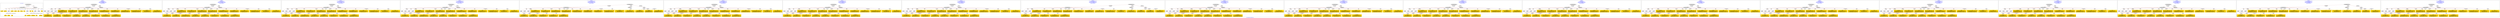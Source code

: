 digraph n0 {
fontcolor="blue"
remincross="true"
label="s23-s-national-portrait-gallery.json"
subgraph cluster_0 {
label="1-correct model"
n2[style="filled",color="white",fillcolor="lightgray",label="CulturalHeritageObject1"];
n3[shape="plaintext",style="filled",fillcolor="gold",label="Copyright"];
n4[shape="plaintext",style="filled",fillcolor="gold",label="DateOfWork"];
n5[style="filled",color="white",fillcolor="lightgray",label="Person1"];
n6[shape="plaintext",style="filled",fillcolor="gold",label="Description"];
n7[shape="plaintext",style="filled",fillcolor="gold",label="Dimension"];
n8[shape="plaintext",style="filled",fillcolor="gold",label="Medium"];
n9[shape="plaintext",style="filled",fillcolor="gold",label="CreditLine"];
n10[shape="plaintext",style="filled",fillcolor="gold",label="Owner"];
n11[style="filled",color="white",fillcolor="lightgray",label="Concept1"];
n12[shape="plaintext",style="filled",fillcolor="gold",label="Title"];
n13[shape="plaintext",style="filled",fillcolor="gold",label="Ref"];
n14[style="filled",color="white",fillcolor="lightgray",label="Person2"];
n15[style="filled",color="white",fillcolor="lightgray",label="Concept2"];
n16[shape="plaintext",style="filled",fillcolor="gold",label="birthDate"];
n17[shape="plaintext",style="filled",fillcolor="gold",label="deathDate"];
n18[shape="plaintext",style="filled",fillcolor="gold",label="Artist"];
n19[shape="plaintext",style="filled",fillcolor="gold",label="sitterBirthDate"];
n20[shape="plaintext",style="filled",fillcolor="gold",label="sitterDeathDate"];
n21[shape="plaintext",style="filled",fillcolor="gold",label="values"];
n22[style="filled",color="white",fillcolor="lightgray",label="EuropeanaAggregation1"];
n23[style="filled",color="white",fillcolor="lightgray",label="WebResource1"];
n24[shape="plaintext",style="filled",fillcolor="gold",label="Image"];
n25[shape="plaintext",style="filled",fillcolor="gold",label="values"];
n26[shape="plaintext",style="filled",fillcolor="gold",label="Classification"];
}
subgraph cluster_1 {
label="candidate 0\nlink coherence:1.0\nnode coherence:1.0\nconfidence:0.5826549038313502\nmapping score:0.6386627457215611\ncost:23.99954\n-precision:0.92-recall:0.92"
n28[style="filled",color="white",fillcolor="lightgray",label="CulturalHeritageObject1"];
n29[style="filled",color="white",fillcolor="lightgray",label="Person1"];
n30[style="filled",color="white",fillcolor="lightgray",label="Person2"];
n31[style="filled",color="white",fillcolor="lightgray",label="Concept1"];
n32[style="filled",color="white",fillcolor="lightgray",label="Concept2"];
n33[style="filled",color="white",fillcolor="lightgray",label="EuropeanaAggregation1"];
n34[style="filled",color="white",fillcolor="lightgray",label="WebResource1"];
n35[shape="plaintext",style="filled",fillcolor="gold",label="birthDate\n[Person,dateOfBirth,0.478]\n[Person,dateOfDeath,0.352]\n[CulturalHeritageObject,created,0.115]\n[CulturalHeritageObject,title,0.056]"];
n36[shape="plaintext",style="filled",fillcolor="gold",label="Description\n[Person,biographicalInformation,0.41]\n[CulturalHeritageObject,description,0.369]\n[CulturalHeritageObject,title,0.135]\n[CulturalHeritageObject,provenance,0.087]"];
n37[shape="plaintext",style="filled",fillcolor="gold",label="Medium\n[CulturalHeritageObject,medium,0.835]\n[CulturalHeritageObject,provenance,0.065]\n[CulturalHeritageObject,description,0.053]\n[Concept,prefLabel,0.047]"];
n38[shape="plaintext",style="filled",fillcolor="gold",label="CreditLine\n[CulturalHeritageObject,rightsHolder,0.511]\n[CulturalHeritageObject,provenance,0.358]\n[Person,biographicalInformation,0.065]\n[CulturalHeritageObject,description,0.065]"];
n39[shape="plaintext",style="filled",fillcolor="gold",label="Owner\n[CulturalHeritageObject,rightsHolder,0.769]\n[CulturalHeritageObject,provenance,0.168]\n[Person,biographicalInformation,0.034]\n[CulturalHeritageObject,description,0.028]"];
n40[shape="plaintext",style="filled",fillcolor="gold",label="Dimension\n[CulturalHeritageObject,extent,0.701]\n[CulturalHeritageObject,accessionNumber,0.152]\n[CulturalHeritageObject,description,0.08]\n[CulturalHeritageObject,medium,0.068]"];
n41[shape="plaintext",style="filled",fillcolor="gold",label="Copyright\n[CulturalHeritageObject,rights,0.88]\n[CulturalHeritageObject,provenance,0.064]\n[Person,nameOfThePerson,0.033]\n[CulturalHeritageObject,description,0.022]"];
n42[shape="plaintext",style="filled",fillcolor="gold",label="sitterDeathDate\n[Person,dateOfDeath,0.477]\n[Person,dateOfBirth,0.381]\n[CulturalHeritageObject,created,0.085]\n[CulturalHeritageObject,title,0.057]"];
n43[shape="plaintext",style="filled",fillcolor="gold",label="Title\n[Person,nameOfThePerson,0.387]\n[CulturalHeritageObject,title,0.273]\n[CulturalHeritageObject,provenance,0.199]\n[CulturalHeritageObject,description,0.141]"];
n44[shape="plaintext",style="filled",fillcolor="gold",label="Classification\n[Concept,prefLabel,0.498]\n[Person,biographicalInformation,0.263]\n[CulturalHeritageObject,description,0.148]\n[CulturalHeritageObject,provenance,0.091]"];
n45[shape="plaintext",style="filled",fillcolor="gold",label="Ref\n[CulturalHeritageObject,accessionNumber,0.994]\n[CulturalHeritageObject,extent,0.003]\n[CulturalHeritageObject,provenance,0.002]\n[CulturalHeritageObject,description,0.001]"];
n46[shape="plaintext",style="filled",fillcolor="gold",label="Image\n[WebResource,classLink,0.901]\n[Document,classLink,0.09]\n[CulturalHeritageObject,medium,0.006]\n[CulturalHeritageObject,description,0.003]"];
n47[shape="plaintext",style="filled",fillcolor="gold",label="sitterBirthDate\n[Person,dateOfBirth,0.48]\n[Person,dateOfDeath,0.378]\n[CulturalHeritageObject,created,0.089]\n[CulturalHeritageObject,title,0.054]"];
n48[shape="plaintext",style="filled",fillcolor="gold",label="deathDate\n[Person,dateOfDeath,0.446]\n[Person,dateOfBirth,0.344]\n[CulturalHeritageObject,created,0.14]\n[CulturalHeritageObject,title,0.07]"];
n49[shape="plaintext",style="filled",fillcolor="gold",label="values\n[Person,nameOfThePerson,0.49]\n[CulturalHeritageObject,title,0.192]\n[CulturalHeritageObject,provenance,0.191]\n[Document,classLink,0.127]"];
n50[shape="plaintext",style="filled",fillcolor="gold",label="values\n[Concept,prefLabel,0.571]\n[CulturalHeritageObject,description,0.217]\n[Person,biographicalInformation,0.115]\n[CulturalHeritageObject,title,0.097]"];
n51[shape="plaintext",style="filled",fillcolor="gold",label="Artist\n[Person,nameOfThePerson,0.6]\n[CulturalHeritageObject,provenance,0.158]\n[Document,classLink,0.131]\n[CulturalHeritageObject,title,0.111]"];
n52[shape="plaintext",style="filled",fillcolor="gold",label="DateOfWork\n[CulturalHeritageObject,created,0.367]\n[Person,dateOfDeath,0.297]\n[Person,dateOfBirth,0.28]\n[CulturalHeritageObject,provenance,0.056]"];
}
subgraph cluster_2 {
label="candidate 1\nlink coherence:1.0\nnode coherence:1.0\nconfidence:0.5724227488789664\nmapping score:0.6352520274040999\ncost:23.99954\n-precision:0.79-recall:0.79"
n54[style="filled",color="white",fillcolor="lightgray",label="CulturalHeritageObject1"];
n55[style="filled",color="white",fillcolor="lightgray",label="Person1"];
n56[style="filled",color="white",fillcolor="lightgray",label="Person2"];
n57[style="filled",color="white",fillcolor="lightgray",label="Concept1"];
n58[style="filled",color="white",fillcolor="lightgray",label="Concept2"];
n59[style="filled",color="white",fillcolor="lightgray",label="EuropeanaAggregation1"];
n60[style="filled",color="white",fillcolor="lightgray",label="WebResource1"];
n61[shape="plaintext",style="filled",fillcolor="gold",label="birthDate\n[Person,dateOfBirth,0.478]\n[Person,dateOfDeath,0.352]\n[CulturalHeritageObject,created,0.115]\n[CulturalHeritageObject,title,0.056]"];
n62[shape="plaintext",style="filled",fillcolor="gold",label="Description\n[Person,biographicalInformation,0.41]\n[CulturalHeritageObject,description,0.369]\n[CulturalHeritageObject,title,0.135]\n[CulturalHeritageObject,provenance,0.087]"];
n63[shape="plaintext",style="filled",fillcolor="gold",label="Medium\n[CulturalHeritageObject,medium,0.835]\n[CulturalHeritageObject,provenance,0.065]\n[CulturalHeritageObject,description,0.053]\n[Concept,prefLabel,0.047]"];
n64[shape="plaintext",style="filled",fillcolor="gold",label="CreditLine\n[CulturalHeritageObject,rightsHolder,0.511]\n[CulturalHeritageObject,provenance,0.358]\n[Person,biographicalInformation,0.065]\n[CulturalHeritageObject,description,0.065]"];
n65[shape="plaintext",style="filled",fillcolor="gold",label="Owner\n[CulturalHeritageObject,rightsHolder,0.769]\n[CulturalHeritageObject,provenance,0.168]\n[Person,biographicalInformation,0.034]\n[CulturalHeritageObject,description,0.028]"];
n66[shape="plaintext",style="filled",fillcolor="gold",label="Dimension\n[CulturalHeritageObject,extent,0.701]\n[CulturalHeritageObject,accessionNumber,0.152]\n[CulturalHeritageObject,description,0.08]\n[CulturalHeritageObject,medium,0.068]"];
n67[shape="plaintext",style="filled",fillcolor="gold",label="Copyright\n[CulturalHeritageObject,rights,0.88]\n[CulturalHeritageObject,provenance,0.064]\n[Person,nameOfThePerson,0.033]\n[CulturalHeritageObject,description,0.022]"];
n68[shape="plaintext",style="filled",fillcolor="gold",label="sitterDeathDate\n[Person,dateOfDeath,0.477]\n[Person,dateOfBirth,0.381]\n[CulturalHeritageObject,created,0.085]\n[CulturalHeritageObject,title,0.057]"];
n69[shape="plaintext",style="filled",fillcolor="gold",label="values\n[Person,nameOfThePerson,0.49]\n[CulturalHeritageObject,title,0.192]\n[CulturalHeritageObject,provenance,0.191]\n[Document,classLink,0.127]"];
n70[shape="plaintext",style="filled",fillcolor="gold",label="Classification\n[Concept,prefLabel,0.498]\n[Person,biographicalInformation,0.263]\n[CulturalHeritageObject,description,0.148]\n[CulturalHeritageObject,provenance,0.091]"];
n71[shape="plaintext",style="filled",fillcolor="gold",label="Ref\n[CulturalHeritageObject,accessionNumber,0.994]\n[CulturalHeritageObject,extent,0.003]\n[CulturalHeritageObject,provenance,0.002]\n[CulturalHeritageObject,description,0.001]"];
n72[shape="plaintext",style="filled",fillcolor="gold",label="Image\n[WebResource,classLink,0.901]\n[Document,classLink,0.09]\n[CulturalHeritageObject,medium,0.006]\n[CulturalHeritageObject,description,0.003]"];
n73[shape="plaintext",style="filled",fillcolor="gold",label="sitterBirthDate\n[Person,dateOfBirth,0.48]\n[Person,dateOfDeath,0.378]\n[CulturalHeritageObject,created,0.089]\n[CulturalHeritageObject,title,0.054]"];
n74[shape="plaintext",style="filled",fillcolor="gold",label="Artist\n[Person,nameOfThePerson,0.6]\n[CulturalHeritageObject,provenance,0.158]\n[Document,classLink,0.131]\n[CulturalHeritageObject,title,0.111]"];
n75[shape="plaintext",style="filled",fillcolor="gold",label="deathDate\n[Person,dateOfDeath,0.446]\n[Person,dateOfBirth,0.344]\n[CulturalHeritageObject,created,0.14]\n[CulturalHeritageObject,title,0.07]"];
n76[shape="plaintext",style="filled",fillcolor="gold",label="values\n[Concept,prefLabel,0.571]\n[CulturalHeritageObject,description,0.217]\n[Person,biographicalInformation,0.115]\n[CulturalHeritageObject,title,0.097]"];
n77[shape="plaintext",style="filled",fillcolor="gold",label="Title\n[Person,nameOfThePerson,0.387]\n[CulturalHeritageObject,title,0.273]\n[CulturalHeritageObject,provenance,0.199]\n[CulturalHeritageObject,description,0.141]"];
n78[shape="plaintext",style="filled",fillcolor="gold",label="DateOfWork\n[CulturalHeritageObject,created,0.367]\n[Person,dateOfDeath,0.297]\n[Person,dateOfBirth,0.28]\n[CulturalHeritageObject,provenance,0.056]"];
}
subgraph cluster_3 {
label="candidate 10\nlink coherence:0.9583333333333334\nnode coherence:1.0\nconfidence:0.5724227488789664\nmapping score:0.6352520274040999\ncost:23.99955\n-precision:0.83-recall:0.83"
n80[style="filled",color="white",fillcolor="lightgray",label="CulturalHeritageObject1"];
n81[style="filled",color="white",fillcolor="lightgray",label="Person1"];
n82[style="filled",color="white",fillcolor="lightgray",label="Person2"];
n83[style="filled",color="white",fillcolor="lightgray",label="Concept1"];
n84[style="filled",color="white",fillcolor="lightgray",label="Concept2"];
n85[style="filled",color="white",fillcolor="lightgray",label="EuropeanaAggregation1"];
n86[style="filled",color="white",fillcolor="lightgray",label="WebResource1"];
n87[shape="plaintext",style="filled",fillcolor="gold",label="birthDate\n[Person,dateOfBirth,0.478]\n[Person,dateOfDeath,0.352]\n[CulturalHeritageObject,created,0.115]\n[CulturalHeritageObject,title,0.056]"];
n88[shape="plaintext",style="filled",fillcolor="gold",label="Description\n[Person,biographicalInformation,0.41]\n[CulturalHeritageObject,description,0.369]\n[CulturalHeritageObject,title,0.135]\n[CulturalHeritageObject,provenance,0.087]"];
n89[shape="plaintext",style="filled",fillcolor="gold",label="Medium\n[CulturalHeritageObject,medium,0.835]\n[CulturalHeritageObject,provenance,0.065]\n[CulturalHeritageObject,description,0.053]\n[Concept,prefLabel,0.047]"];
n90[shape="plaintext",style="filled",fillcolor="gold",label="CreditLine\n[CulturalHeritageObject,rightsHolder,0.511]\n[CulturalHeritageObject,provenance,0.358]\n[Person,biographicalInformation,0.065]\n[CulturalHeritageObject,description,0.065]"];
n91[shape="plaintext",style="filled",fillcolor="gold",label="Owner\n[CulturalHeritageObject,rightsHolder,0.769]\n[CulturalHeritageObject,provenance,0.168]\n[Person,biographicalInformation,0.034]\n[CulturalHeritageObject,description,0.028]"];
n92[shape="plaintext",style="filled",fillcolor="gold",label="Dimension\n[CulturalHeritageObject,extent,0.701]\n[CulturalHeritageObject,accessionNumber,0.152]\n[CulturalHeritageObject,description,0.08]\n[CulturalHeritageObject,medium,0.068]"];
n93[shape="plaintext",style="filled",fillcolor="gold",label="Copyright\n[CulturalHeritageObject,rights,0.88]\n[CulturalHeritageObject,provenance,0.064]\n[Person,nameOfThePerson,0.033]\n[CulturalHeritageObject,description,0.022]"];
n94[shape="plaintext",style="filled",fillcolor="gold",label="sitterDeathDate\n[Person,dateOfDeath,0.477]\n[Person,dateOfBirth,0.381]\n[CulturalHeritageObject,created,0.085]\n[CulturalHeritageObject,title,0.057]"];
n95[shape="plaintext",style="filled",fillcolor="gold",label="values\n[Person,nameOfThePerson,0.49]\n[CulturalHeritageObject,title,0.192]\n[CulturalHeritageObject,provenance,0.191]\n[Document,classLink,0.127]"];
n96[shape="plaintext",style="filled",fillcolor="gold",label="Classification\n[Concept,prefLabel,0.498]\n[Person,biographicalInformation,0.263]\n[CulturalHeritageObject,description,0.148]\n[CulturalHeritageObject,provenance,0.091]"];
n97[shape="plaintext",style="filled",fillcolor="gold",label="Ref\n[CulturalHeritageObject,accessionNumber,0.994]\n[CulturalHeritageObject,extent,0.003]\n[CulturalHeritageObject,provenance,0.002]\n[CulturalHeritageObject,description,0.001]"];
n98[shape="plaintext",style="filled",fillcolor="gold",label="Image\n[WebResource,classLink,0.901]\n[Document,classLink,0.09]\n[CulturalHeritageObject,medium,0.006]\n[CulturalHeritageObject,description,0.003]"];
n99[shape="plaintext",style="filled",fillcolor="gold",label="sitterBirthDate\n[Person,dateOfBirth,0.48]\n[Person,dateOfDeath,0.378]\n[CulturalHeritageObject,created,0.089]\n[CulturalHeritageObject,title,0.054]"];
n100[shape="plaintext",style="filled",fillcolor="gold",label="Artist\n[Person,nameOfThePerson,0.6]\n[CulturalHeritageObject,provenance,0.158]\n[Document,classLink,0.131]\n[CulturalHeritageObject,title,0.111]"];
n101[shape="plaintext",style="filled",fillcolor="gold",label="deathDate\n[Person,dateOfDeath,0.446]\n[Person,dateOfBirth,0.344]\n[CulturalHeritageObject,created,0.14]\n[CulturalHeritageObject,title,0.07]"];
n102[shape="plaintext",style="filled",fillcolor="gold",label="values\n[Concept,prefLabel,0.571]\n[CulturalHeritageObject,description,0.217]\n[Person,biographicalInformation,0.115]\n[CulturalHeritageObject,title,0.097]"];
n103[shape="plaintext",style="filled",fillcolor="gold",label="Title\n[Person,nameOfThePerson,0.387]\n[CulturalHeritageObject,title,0.273]\n[CulturalHeritageObject,provenance,0.199]\n[CulturalHeritageObject,description,0.141]"];
n104[shape="plaintext",style="filled",fillcolor="gold",label="DateOfWork\n[CulturalHeritageObject,created,0.367]\n[Person,dateOfDeath,0.297]\n[Person,dateOfBirth,0.28]\n[CulturalHeritageObject,provenance,0.056]"];
}
subgraph cluster_4 {
label="candidate 11\nlink coherence:0.9583333333333334\nnode coherence:1.0\nconfidence:0.5724227488789664\nmapping score:0.6352520274040999\ncost:123.009672\n-precision:0.79-recall:0.79"
n106[style="filled",color="white",fillcolor="lightgray",label="CulturalHeritageObject1"];
n107[style="filled",color="white",fillcolor="lightgray",label="Person1"];
n108[style="filled",color="white",fillcolor="lightgray",label="Person2"];
n109[style="filled",color="white",fillcolor="lightgray",label="Concept1"];
n110[style="filled",color="white",fillcolor="lightgray",label="Concept2"];
n111[style="filled",color="white",fillcolor="lightgray",label="EuropeanaAggregation1"];
n112[style="filled",color="white",fillcolor="lightgray",label="WebResource1"];
n113[shape="plaintext",style="filled",fillcolor="gold",label="birthDate\n[Person,dateOfBirth,0.478]\n[Person,dateOfDeath,0.352]\n[CulturalHeritageObject,created,0.115]\n[CulturalHeritageObject,title,0.056]"];
n114[shape="plaintext",style="filled",fillcolor="gold",label="Description\n[Person,biographicalInformation,0.41]\n[CulturalHeritageObject,description,0.369]\n[CulturalHeritageObject,title,0.135]\n[CulturalHeritageObject,provenance,0.087]"];
n115[shape="plaintext",style="filled",fillcolor="gold",label="Medium\n[CulturalHeritageObject,medium,0.835]\n[CulturalHeritageObject,provenance,0.065]\n[CulturalHeritageObject,description,0.053]\n[Concept,prefLabel,0.047]"];
n116[shape="plaintext",style="filled",fillcolor="gold",label="CreditLine\n[CulturalHeritageObject,rightsHolder,0.511]\n[CulturalHeritageObject,provenance,0.358]\n[Person,biographicalInformation,0.065]\n[CulturalHeritageObject,description,0.065]"];
n117[shape="plaintext",style="filled",fillcolor="gold",label="Owner\n[CulturalHeritageObject,rightsHolder,0.769]\n[CulturalHeritageObject,provenance,0.168]\n[Person,biographicalInformation,0.034]\n[CulturalHeritageObject,description,0.028]"];
n118[shape="plaintext",style="filled",fillcolor="gold",label="Dimension\n[CulturalHeritageObject,extent,0.701]\n[CulturalHeritageObject,accessionNumber,0.152]\n[CulturalHeritageObject,description,0.08]\n[CulturalHeritageObject,medium,0.068]"];
n119[shape="plaintext",style="filled",fillcolor="gold",label="Copyright\n[CulturalHeritageObject,rights,0.88]\n[CulturalHeritageObject,provenance,0.064]\n[Person,nameOfThePerson,0.033]\n[CulturalHeritageObject,description,0.022]"];
n120[shape="plaintext",style="filled",fillcolor="gold",label="sitterDeathDate\n[Person,dateOfDeath,0.477]\n[Person,dateOfBirth,0.381]\n[CulturalHeritageObject,created,0.085]\n[CulturalHeritageObject,title,0.057]"];
n121[shape="plaintext",style="filled",fillcolor="gold",label="values\n[Person,nameOfThePerson,0.49]\n[CulturalHeritageObject,title,0.192]\n[CulturalHeritageObject,provenance,0.191]\n[Document,classLink,0.127]"];
n122[shape="plaintext",style="filled",fillcolor="gold",label="Classification\n[Concept,prefLabel,0.498]\n[Person,biographicalInformation,0.263]\n[CulturalHeritageObject,description,0.148]\n[CulturalHeritageObject,provenance,0.091]"];
n123[shape="plaintext",style="filled",fillcolor="gold",label="Ref\n[CulturalHeritageObject,accessionNumber,0.994]\n[CulturalHeritageObject,extent,0.003]\n[CulturalHeritageObject,provenance,0.002]\n[CulturalHeritageObject,description,0.001]"];
n124[shape="plaintext",style="filled",fillcolor="gold",label="Image\n[WebResource,classLink,0.901]\n[Document,classLink,0.09]\n[CulturalHeritageObject,medium,0.006]\n[CulturalHeritageObject,description,0.003]"];
n125[shape="plaintext",style="filled",fillcolor="gold",label="sitterBirthDate\n[Person,dateOfBirth,0.48]\n[Person,dateOfDeath,0.378]\n[CulturalHeritageObject,created,0.089]\n[CulturalHeritageObject,title,0.054]"];
n126[shape="plaintext",style="filled",fillcolor="gold",label="Artist\n[Person,nameOfThePerson,0.6]\n[CulturalHeritageObject,provenance,0.158]\n[Document,classLink,0.131]\n[CulturalHeritageObject,title,0.111]"];
n127[shape="plaintext",style="filled",fillcolor="gold",label="deathDate\n[Person,dateOfDeath,0.446]\n[Person,dateOfBirth,0.344]\n[CulturalHeritageObject,created,0.14]\n[CulturalHeritageObject,title,0.07]"];
n128[shape="plaintext",style="filled",fillcolor="gold",label="values\n[Concept,prefLabel,0.571]\n[CulturalHeritageObject,description,0.217]\n[Person,biographicalInformation,0.115]\n[CulturalHeritageObject,title,0.097]"];
n129[shape="plaintext",style="filled",fillcolor="gold",label="Title\n[Person,nameOfThePerson,0.387]\n[CulturalHeritageObject,title,0.273]\n[CulturalHeritageObject,provenance,0.199]\n[CulturalHeritageObject,description,0.141]"];
n130[shape="plaintext",style="filled",fillcolor="gold",label="DateOfWork\n[CulturalHeritageObject,created,0.367]\n[Person,dateOfDeath,0.297]\n[Person,dateOfBirth,0.28]\n[CulturalHeritageObject,provenance,0.056]"];
}
subgraph cluster_5 {
label="candidate 12\nlink coherence:0.9583333333333334\nnode coherence:1.0\nconfidence:0.5724227488789664\nmapping score:0.6352520274040999\ncost:123.009702\n-precision:0.75-recall:0.75"
n132[style="filled",color="white",fillcolor="lightgray",label="CulturalHeritageObject1"];
n133[style="filled",color="white",fillcolor="lightgray",label="Person2"];
n134[style="filled",color="white",fillcolor="lightgray",label="Concept1"];
n135[style="filled",color="white",fillcolor="lightgray",label="Concept2"];
n136[style="filled",color="white",fillcolor="lightgray",label="EuropeanaAggregation1"];
n137[style="filled",color="white",fillcolor="lightgray",label="WebResource1"];
n138[style="filled",color="white",fillcolor="lightgray",label="Person1"];
n139[shape="plaintext",style="filled",fillcolor="gold",label="birthDate\n[Person,dateOfBirth,0.478]\n[Person,dateOfDeath,0.352]\n[CulturalHeritageObject,created,0.115]\n[CulturalHeritageObject,title,0.056]"];
n140[shape="plaintext",style="filled",fillcolor="gold",label="Description\n[Person,biographicalInformation,0.41]\n[CulturalHeritageObject,description,0.369]\n[CulturalHeritageObject,title,0.135]\n[CulturalHeritageObject,provenance,0.087]"];
n141[shape="plaintext",style="filled",fillcolor="gold",label="Medium\n[CulturalHeritageObject,medium,0.835]\n[CulturalHeritageObject,provenance,0.065]\n[CulturalHeritageObject,description,0.053]\n[Concept,prefLabel,0.047]"];
n142[shape="plaintext",style="filled",fillcolor="gold",label="CreditLine\n[CulturalHeritageObject,rightsHolder,0.511]\n[CulturalHeritageObject,provenance,0.358]\n[Person,biographicalInformation,0.065]\n[CulturalHeritageObject,description,0.065]"];
n143[shape="plaintext",style="filled",fillcolor="gold",label="Owner\n[CulturalHeritageObject,rightsHolder,0.769]\n[CulturalHeritageObject,provenance,0.168]\n[Person,biographicalInformation,0.034]\n[CulturalHeritageObject,description,0.028]"];
n144[shape="plaintext",style="filled",fillcolor="gold",label="Dimension\n[CulturalHeritageObject,extent,0.701]\n[CulturalHeritageObject,accessionNumber,0.152]\n[CulturalHeritageObject,description,0.08]\n[CulturalHeritageObject,medium,0.068]"];
n145[shape="plaintext",style="filled",fillcolor="gold",label="Copyright\n[CulturalHeritageObject,rights,0.88]\n[CulturalHeritageObject,provenance,0.064]\n[Person,nameOfThePerson,0.033]\n[CulturalHeritageObject,description,0.022]"];
n146[shape="plaintext",style="filled",fillcolor="gold",label="sitterDeathDate\n[Person,dateOfDeath,0.477]\n[Person,dateOfBirth,0.381]\n[CulturalHeritageObject,created,0.085]\n[CulturalHeritageObject,title,0.057]"];
n147[shape="plaintext",style="filled",fillcolor="gold",label="values\n[Person,nameOfThePerson,0.49]\n[CulturalHeritageObject,title,0.192]\n[CulturalHeritageObject,provenance,0.191]\n[Document,classLink,0.127]"];
n148[shape="plaintext",style="filled",fillcolor="gold",label="Classification\n[Concept,prefLabel,0.498]\n[Person,biographicalInformation,0.263]\n[CulturalHeritageObject,description,0.148]\n[CulturalHeritageObject,provenance,0.091]"];
n149[shape="plaintext",style="filled",fillcolor="gold",label="Ref\n[CulturalHeritageObject,accessionNumber,0.994]\n[CulturalHeritageObject,extent,0.003]\n[CulturalHeritageObject,provenance,0.002]\n[CulturalHeritageObject,description,0.001]"];
n150[shape="plaintext",style="filled",fillcolor="gold",label="Image\n[WebResource,classLink,0.901]\n[Document,classLink,0.09]\n[CulturalHeritageObject,medium,0.006]\n[CulturalHeritageObject,description,0.003]"];
n151[shape="plaintext",style="filled",fillcolor="gold",label="sitterBirthDate\n[Person,dateOfBirth,0.48]\n[Person,dateOfDeath,0.378]\n[CulturalHeritageObject,created,0.089]\n[CulturalHeritageObject,title,0.054]"];
n152[shape="plaintext",style="filled",fillcolor="gold",label="Artist\n[Person,nameOfThePerson,0.6]\n[CulturalHeritageObject,provenance,0.158]\n[Document,classLink,0.131]\n[CulturalHeritageObject,title,0.111]"];
n153[shape="plaintext",style="filled",fillcolor="gold",label="deathDate\n[Person,dateOfDeath,0.446]\n[Person,dateOfBirth,0.344]\n[CulturalHeritageObject,created,0.14]\n[CulturalHeritageObject,title,0.07]"];
n154[shape="plaintext",style="filled",fillcolor="gold",label="values\n[Concept,prefLabel,0.571]\n[CulturalHeritageObject,description,0.217]\n[Person,biographicalInformation,0.115]\n[CulturalHeritageObject,title,0.097]"];
n155[shape="plaintext",style="filled",fillcolor="gold",label="Title\n[Person,nameOfThePerson,0.387]\n[CulturalHeritageObject,title,0.273]\n[CulturalHeritageObject,provenance,0.199]\n[CulturalHeritageObject,description,0.141]"];
n156[shape="plaintext",style="filled",fillcolor="gold",label="DateOfWork\n[CulturalHeritageObject,created,0.367]\n[Person,dateOfDeath,0.297]\n[Person,dateOfBirth,0.28]\n[CulturalHeritageObject,provenance,0.056]"];
}
subgraph cluster_6 {
label="candidate 13\nlink coherence:0.9583333333333334\nnode coherence:1.0\nconfidence:0.5716389748372585\nmapping score:0.6349907693901973\ncost:23.99953\n-precision:0.88-recall:0.88"
n158[style="filled",color="white",fillcolor="lightgray",label="CulturalHeritageObject1"];
n159[style="filled",color="white",fillcolor="lightgray",label="Person1"];
n160[style="filled",color="white",fillcolor="lightgray",label="Person2"];
n161[style="filled",color="white",fillcolor="lightgray",label="Concept1"];
n162[style="filled",color="white",fillcolor="lightgray",label="Concept2"];
n163[style="filled",color="white",fillcolor="lightgray",label="EuropeanaAggregation1"];
n164[style="filled",color="white",fillcolor="lightgray",label="WebResource1"];
n165[shape="plaintext",style="filled",fillcolor="gold",label="birthDate\n[Person,dateOfBirth,0.478]\n[Person,dateOfDeath,0.352]\n[CulturalHeritageObject,created,0.115]\n[CulturalHeritageObject,title,0.056]"];
n166[shape="plaintext",style="filled",fillcolor="gold",label="Description\n[Person,biographicalInformation,0.41]\n[CulturalHeritageObject,description,0.369]\n[CulturalHeritageObject,title,0.135]\n[CulturalHeritageObject,provenance,0.087]"];
n167[shape="plaintext",style="filled",fillcolor="gold",label="Medium\n[CulturalHeritageObject,medium,0.835]\n[CulturalHeritageObject,provenance,0.065]\n[CulturalHeritageObject,description,0.053]\n[Concept,prefLabel,0.047]"];
n168[shape="plaintext",style="filled",fillcolor="gold",label="CreditLine\n[CulturalHeritageObject,rightsHolder,0.511]\n[CulturalHeritageObject,provenance,0.358]\n[Person,biographicalInformation,0.065]\n[CulturalHeritageObject,description,0.065]"];
n169[shape="plaintext",style="filled",fillcolor="gold",label="Owner\n[CulturalHeritageObject,rightsHolder,0.769]\n[CulturalHeritageObject,provenance,0.168]\n[Person,biographicalInformation,0.034]\n[CulturalHeritageObject,description,0.028]"];
n170[shape="plaintext",style="filled",fillcolor="gold",label="Dimension\n[CulturalHeritageObject,extent,0.701]\n[CulturalHeritageObject,accessionNumber,0.152]\n[CulturalHeritageObject,description,0.08]\n[CulturalHeritageObject,medium,0.068]"];
n171[shape="plaintext",style="filled",fillcolor="gold",label="Copyright\n[CulturalHeritageObject,rights,0.88]\n[CulturalHeritageObject,provenance,0.064]\n[Person,nameOfThePerson,0.033]\n[CulturalHeritageObject,description,0.022]"];
n172[shape="plaintext",style="filled",fillcolor="gold",label="sitterBirthDate\n[Person,dateOfBirth,0.48]\n[Person,dateOfDeath,0.378]\n[CulturalHeritageObject,created,0.089]\n[CulturalHeritageObject,title,0.054]"];
n173[shape="plaintext",style="filled",fillcolor="gold",label="Title\n[Person,nameOfThePerson,0.387]\n[CulturalHeritageObject,title,0.273]\n[CulturalHeritageObject,provenance,0.199]\n[CulturalHeritageObject,description,0.141]"];
n174[shape="plaintext",style="filled",fillcolor="gold",label="Classification\n[Concept,prefLabel,0.498]\n[Person,biographicalInformation,0.263]\n[CulturalHeritageObject,description,0.148]\n[CulturalHeritageObject,provenance,0.091]"];
n175[shape="plaintext",style="filled",fillcolor="gold",label="Ref\n[CulturalHeritageObject,accessionNumber,0.994]\n[CulturalHeritageObject,extent,0.003]\n[CulturalHeritageObject,provenance,0.002]\n[CulturalHeritageObject,description,0.001]"];
n176[shape="plaintext",style="filled",fillcolor="gold",label="Image\n[WebResource,classLink,0.901]\n[Document,classLink,0.09]\n[CulturalHeritageObject,medium,0.006]\n[CulturalHeritageObject,description,0.003]"];
n177[shape="plaintext",style="filled",fillcolor="gold",label="sitterDeathDate\n[Person,dateOfDeath,0.477]\n[Person,dateOfBirth,0.381]\n[CulturalHeritageObject,created,0.085]\n[CulturalHeritageObject,title,0.057]"];
n178[shape="plaintext",style="filled",fillcolor="gold",label="deathDate\n[Person,dateOfDeath,0.446]\n[Person,dateOfBirth,0.344]\n[CulturalHeritageObject,created,0.14]\n[CulturalHeritageObject,title,0.07]"];
n179[shape="plaintext",style="filled",fillcolor="gold",label="values\n[Person,nameOfThePerson,0.49]\n[CulturalHeritageObject,title,0.192]\n[CulturalHeritageObject,provenance,0.191]\n[Document,classLink,0.127]"];
n180[shape="plaintext",style="filled",fillcolor="gold",label="values\n[Concept,prefLabel,0.571]\n[CulturalHeritageObject,description,0.217]\n[Person,biographicalInformation,0.115]\n[CulturalHeritageObject,title,0.097]"];
n181[shape="plaintext",style="filled",fillcolor="gold",label="Artist\n[Person,nameOfThePerson,0.6]\n[CulturalHeritageObject,provenance,0.158]\n[Document,classLink,0.131]\n[CulturalHeritageObject,title,0.111]"];
n182[shape="plaintext",style="filled",fillcolor="gold",label="DateOfWork\n[CulturalHeritageObject,created,0.367]\n[Person,dateOfDeath,0.297]\n[Person,dateOfBirth,0.28]\n[CulturalHeritageObject,provenance,0.056]"];
}
subgraph cluster_7 {
label="candidate 14\nlink coherence:0.9583333333333334\nnode coherence:1.0\nconfidence:0.5716389748372585\nmapping score:0.6349907693901973\ncost:23.99955\n-precision:0.88-recall:0.88"
n184[style="filled",color="white",fillcolor="lightgray",label="CulturalHeritageObject1"];
n185[style="filled",color="white",fillcolor="lightgray",label="Person1"];
n186[style="filled",color="white",fillcolor="lightgray",label="Person2"];
n187[style="filled",color="white",fillcolor="lightgray",label="Concept1"];
n188[style="filled",color="white",fillcolor="lightgray",label="Concept2"];
n189[style="filled",color="white",fillcolor="lightgray",label="EuropeanaAggregation1"];
n190[style="filled",color="white",fillcolor="lightgray",label="WebResource1"];
n191[shape="plaintext",style="filled",fillcolor="gold",label="birthDate\n[Person,dateOfBirth,0.478]\n[Person,dateOfDeath,0.352]\n[CulturalHeritageObject,created,0.115]\n[CulturalHeritageObject,title,0.056]"];
n192[shape="plaintext",style="filled",fillcolor="gold",label="Description\n[Person,biographicalInformation,0.41]\n[CulturalHeritageObject,description,0.369]\n[CulturalHeritageObject,title,0.135]\n[CulturalHeritageObject,provenance,0.087]"];
n193[shape="plaintext",style="filled",fillcolor="gold",label="Medium\n[CulturalHeritageObject,medium,0.835]\n[CulturalHeritageObject,provenance,0.065]\n[CulturalHeritageObject,description,0.053]\n[Concept,prefLabel,0.047]"];
n194[shape="plaintext",style="filled",fillcolor="gold",label="CreditLine\n[CulturalHeritageObject,rightsHolder,0.511]\n[CulturalHeritageObject,provenance,0.358]\n[Person,biographicalInformation,0.065]\n[CulturalHeritageObject,description,0.065]"];
n195[shape="plaintext",style="filled",fillcolor="gold",label="Owner\n[CulturalHeritageObject,rightsHolder,0.769]\n[CulturalHeritageObject,provenance,0.168]\n[Person,biographicalInformation,0.034]\n[CulturalHeritageObject,description,0.028]"];
n196[shape="plaintext",style="filled",fillcolor="gold",label="Dimension\n[CulturalHeritageObject,extent,0.701]\n[CulturalHeritageObject,accessionNumber,0.152]\n[CulturalHeritageObject,description,0.08]\n[CulturalHeritageObject,medium,0.068]"];
n197[shape="plaintext",style="filled",fillcolor="gold",label="Copyright\n[CulturalHeritageObject,rights,0.88]\n[CulturalHeritageObject,provenance,0.064]\n[Person,nameOfThePerson,0.033]\n[CulturalHeritageObject,description,0.022]"];
n198[shape="plaintext",style="filled",fillcolor="gold",label="sitterBirthDate\n[Person,dateOfBirth,0.48]\n[Person,dateOfDeath,0.378]\n[CulturalHeritageObject,created,0.089]\n[CulturalHeritageObject,title,0.054]"];
n199[shape="plaintext",style="filled",fillcolor="gold",label="Title\n[Person,nameOfThePerson,0.387]\n[CulturalHeritageObject,title,0.273]\n[CulturalHeritageObject,provenance,0.199]\n[CulturalHeritageObject,description,0.141]"];
n200[shape="plaintext",style="filled",fillcolor="gold",label="Classification\n[Concept,prefLabel,0.498]\n[Person,biographicalInformation,0.263]\n[CulturalHeritageObject,description,0.148]\n[CulturalHeritageObject,provenance,0.091]"];
n201[shape="plaintext",style="filled",fillcolor="gold",label="Ref\n[CulturalHeritageObject,accessionNumber,0.994]\n[CulturalHeritageObject,extent,0.003]\n[CulturalHeritageObject,provenance,0.002]\n[CulturalHeritageObject,description,0.001]"];
n202[shape="plaintext",style="filled",fillcolor="gold",label="Image\n[WebResource,classLink,0.901]\n[Document,classLink,0.09]\n[CulturalHeritageObject,medium,0.006]\n[CulturalHeritageObject,description,0.003]"];
n203[shape="plaintext",style="filled",fillcolor="gold",label="sitterDeathDate\n[Person,dateOfDeath,0.477]\n[Person,dateOfBirth,0.381]\n[CulturalHeritageObject,created,0.085]\n[CulturalHeritageObject,title,0.057]"];
n204[shape="plaintext",style="filled",fillcolor="gold",label="deathDate\n[Person,dateOfDeath,0.446]\n[Person,dateOfBirth,0.344]\n[CulturalHeritageObject,created,0.14]\n[CulturalHeritageObject,title,0.07]"];
n205[shape="plaintext",style="filled",fillcolor="gold",label="values\n[Person,nameOfThePerson,0.49]\n[CulturalHeritageObject,title,0.192]\n[CulturalHeritageObject,provenance,0.191]\n[Document,classLink,0.127]"];
n206[shape="plaintext",style="filled",fillcolor="gold",label="values\n[Concept,prefLabel,0.571]\n[CulturalHeritageObject,description,0.217]\n[Person,biographicalInformation,0.115]\n[CulturalHeritageObject,title,0.097]"];
n207[shape="plaintext",style="filled",fillcolor="gold",label="Artist\n[Person,nameOfThePerson,0.6]\n[CulturalHeritageObject,provenance,0.158]\n[Document,classLink,0.131]\n[CulturalHeritageObject,title,0.111]"];
n208[shape="plaintext",style="filled",fillcolor="gold",label="DateOfWork\n[CulturalHeritageObject,created,0.367]\n[Person,dateOfDeath,0.297]\n[Person,dateOfBirth,0.28]\n[CulturalHeritageObject,provenance,0.056]"];
}
subgraph cluster_8 {
label="candidate 15\nlink coherence:0.9583333333333334\nnode coherence:1.0\nconfidence:0.5716389748372585\nmapping score:0.6349907693901973\ncost:123.009672\n-precision:0.83-recall:0.83"
n210[style="filled",color="white",fillcolor="lightgray",label="CulturalHeritageObject1"];
n211[style="filled",color="white",fillcolor="lightgray",label="Person1"];
n212[style="filled",color="white",fillcolor="lightgray",label="Person2"];
n213[style="filled",color="white",fillcolor="lightgray",label="Concept1"];
n214[style="filled",color="white",fillcolor="lightgray",label="Concept2"];
n215[style="filled",color="white",fillcolor="lightgray",label="EuropeanaAggregation1"];
n216[style="filled",color="white",fillcolor="lightgray",label="WebResource1"];
n217[shape="plaintext",style="filled",fillcolor="gold",label="birthDate\n[Person,dateOfBirth,0.478]\n[Person,dateOfDeath,0.352]\n[CulturalHeritageObject,created,0.115]\n[CulturalHeritageObject,title,0.056]"];
n218[shape="plaintext",style="filled",fillcolor="gold",label="Description\n[Person,biographicalInformation,0.41]\n[CulturalHeritageObject,description,0.369]\n[CulturalHeritageObject,title,0.135]\n[CulturalHeritageObject,provenance,0.087]"];
n219[shape="plaintext",style="filled",fillcolor="gold",label="Medium\n[CulturalHeritageObject,medium,0.835]\n[CulturalHeritageObject,provenance,0.065]\n[CulturalHeritageObject,description,0.053]\n[Concept,prefLabel,0.047]"];
n220[shape="plaintext",style="filled",fillcolor="gold",label="CreditLine\n[CulturalHeritageObject,rightsHolder,0.511]\n[CulturalHeritageObject,provenance,0.358]\n[Person,biographicalInformation,0.065]\n[CulturalHeritageObject,description,0.065]"];
n221[shape="plaintext",style="filled",fillcolor="gold",label="Owner\n[CulturalHeritageObject,rightsHolder,0.769]\n[CulturalHeritageObject,provenance,0.168]\n[Person,biographicalInformation,0.034]\n[CulturalHeritageObject,description,0.028]"];
n222[shape="plaintext",style="filled",fillcolor="gold",label="Dimension\n[CulturalHeritageObject,extent,0.701]\n[CulturalHeritageObject,accessionNumber,0.152]\n[CulturalHeritageObject,description,0.08]\n[CulturalHeritageObject,medium,0.068]"];
n223[shape="plaintext",style="filled",fillcolor="gold",label="Copyright\n[CulturalHeritageObject,rights,0.88]\n[CulturalHeritageObject,provenance,0.064]\n[Person,nameOfThePerson,0.033]\n[CulturalHeritageObject,description,0.022]"];
n224[shape="plaintext",style="filled",fillcolor="gold",label="sitterBirthDate\n[Person,dateOfBirth,0.48]\n[Person,dateOfDeath,0.378]\n[CulturalHeritageObject,created,0.089]\n[CulturalHeritageObject,title,0.054]"];
n225[shape="plaintext",style="filled",fillcolor="gold",label="Title\n[Person,nameOfThePerson,0.387]\n[CulturalHeritageObject,title,0.273]\n[CulturalHeritageObject,provenance,0.199]\n[CulturalHeritageObject,description,0.141]"];
n226[shape="plaintext",style="filled",fillcolor="gold",label="Classification\n[Concept,prefLabel,0.498]\n[Person,biographicalInformation,0.263]\n[CulturalHeritageObject,description,0.148]\n[CulturalHeritageObject,provenance,0.091]"];
n227[shape="plaintext",style="filled",fillcolor="gold",label="Ref\n[CulturalHeritageObject,accessionNumber,0.994]\n[CulturalHeritageObject,extent,0.003]\n[CulturalHeritageObject,provenance,0.002]\n[CulturalHeritageObject,description,0.001]"];
n228[shape="plaintext",style="filled",fillcolor="gold",label="Image\n[WebResource,classLink,0.901]\n[Document,classLink,0.09]\n[CulturalHeritageObject,medium,0.006]\n[CulturalHeritageObject,description,0.003]"];
n229[shape="plaintext",style="filled",fillcolor="gold",label="sitterDeathDate\n[Person,dateOfDeath,0.477]\n[Person,dateOfBirth,0.381]\n[CulturalHeritageObject,created,0.085]\n[CulturalHeritageObject,title,0.057]"];
n230[shape="plaintext",style="filled",fillcolor="gold",label="deathDate\n[Person,dateOfDeath,0.446]\n[Person,dateOfBirth,0.344]\n[CulturalHeritageObject,created,0.14]\n[CulturalHeritageObject,title,0.07]"];
n231[shape="plaintext",style="filled",fillcolor="gold",label="values\n[Person,nameOfThePerson,0.49]\n[CulturalHeritageObject,title,0.192]\n[CulturalHeritageObject,provenance,0.191]\n[Document,classLink,0.127]"];
n232[shape="plaintext",style="filled",fillcolor="gold",label="values\n[Concept,prefLabel,0.571]\n[CulturalHeritageObject,description,0.217]\n[Person,biographicalInformation,0.115]\n[CulturalHeritageObject,title,0.097]"];
n233[shape="plaintext",style="filled",fillcolor="gold",label="Artist\n[Person,nameOfThePerson,0.6]\n[CulturalHeritageObject,provenance,0.158]\n[Document,classLink,0.131]\n[CulturalHeritageObject,title,0.111]"];
n234[shape="plaintext",style="filled",fillcolor="gold",label="DateOfWork\n[CulturalHeritageObject,created,0.367]\n[Person,dateOfDeath,0.297]\n[Person,dateOfBirth,0.28]\n[CulturalHeritageObject,provenance,0.056]"];
}
subgraph cluster_9 {
label="candidate 16\nlink coherence:0.9583333333333334\nnode coherence:1.0\nconfidence:0.5716389748372585\nmapping score:0.6349907693901973\ncost:123.009702\n-precision:0.79-recall:0.79"
n236[style="filled",color="white",fillcolor="lightgray",label="CulturalHeritageObject1"];
n237[style="filled",color="white",fillcolor="lightgray",label="Person2"];
n238[style="filled",color="white",fillcolor="lightgray",label="Concept1"];
n239[style="filled",color="white",fillcolor="lightgray",label="Concept2"];
n240[style="filled",color="white",fillcolor="lightgray",label="EuropeanaAggregation1"];
n241[style="filled",color="white",fillcolor="lightgray",label="WebResource1"];
n242[style="filled",color="white",fillcolor="lightgray",label="Person1"];
n243[shape="plaintext",style="filled",fillcolor="gold",label="birthDate\n[Person,dateOfBirth,0.478]\n[Person,dateOfDeath,0.352]\n[CulturalHeritageObject,created,0.115]\n[CulturalHeritageObject,title,0.056]"];
n244[shape="plaintext",style="filled",fillcolor="gold",label="Description\n[Person,biographicalInformation,0.41]\n[CulturalHeritageObject,description,0.369]\n[CulturalHeritageObject,title,0.135]\n[CulturalHeritageObject,provenance,0.087]"];
n245[shape="plaintext",style="filled",fillcolor="gold",label="Medium\n[CulturalHeritageObject,medium,0.835]\n[CulturalHeritageObject,provenance,0.065]\n[CulturalHeritageObject,description,0.053]\n[Concept,prefLabel,0.047]"];
n246[shape="plaintext",style="filled",fillcolor="gold",label="CreditLine\n[CulturalHeritageObject,rightsHolder,0.511]\n[CulturalHeritageObject,provenance,0.358]\n[Person,biographicalInformation,0.065]\n[CulturalHeritageObject,description,0.065]"];
n247[shape="plaintext",style="filled",fillcolor="gold",label="Owner\n[CulturalHeritageObject,rightsHolder,0.769]\n[CulturalHeritageObject,provenance,0.168]\n[Person,biographicalInformation,0.034]\n[CulturalHeritageObject,description,0.028]"];
n248[shape="plaintext",style="filled",fillcolor="gold",label="Dimension\n[CulturalHeritageObject,extent,0.701]\n[CulturalHeritageObject,accessionNumber,0.152]\n[CulturalHeritageObject,description,0.08]\n[CulturalHeritageObject,medium,0.068]"];
n249[shape="plaintext",style="filled",fillcolor="gold",label="Copyright\n[CulturalHeritageObject,rights,0.88]\n[CulturalHeritageObject,provenance,0.064]\n[Person,nameOfThePerson,0.033]\n[CulturalHeritageObject,description,0.022]"];
n250[shape="plaintext",style="filled",fillcolor="gold",label="sitterBirthDate\n[Person,dateOfBirth,0.48]\n[Person,dateOfDeath,0.378]\n[CulturalHeritageObject,created,0.089]\n[CulturalHeritageObject,title,0.054]"];
n251[shape="plaintext",style="filled",fillcolor="gold",label="Title\n[Person,nameOfThePerson,0.387]\n[CulturalHeritageObject,title,0.273]\n[CulturalHeritageObject,provenance,0.199]\n[CulturalHeritageObject,description,0.141]"];
n252[shape="plaintext",style="filled",fillcolor="gold",label="Classification\n[Concept,prefLabel,0.498]\n[Person,biographicalInformation,0.263]\n[CulturalHeritageObject,description,0.148]\n[CulturalHeritageObject,provenance,0.091]"];
n253[shape="plaintext",style="filled",fillcolor="gold",label="Ref\n[CulturalHeritageObject,accessionNumber,0.994]\n[CulturalHeritageObject,extent,0.003]\n[CulturalHeritageObject,provenance,0.002]\n[CulturalHeritageObject,description,0.001]"];
n254[shape="plaintext",style="filled",fillcolor="gold",label="Image\n[WebResource,classLink,0.901]\n[Document,classLink,0.09]\n[CulturalHeritageObject,medium,0.006]\n[CulturalHeritageObject,description,0.003]"];
n255[shape="plaintext",style="filled",fillcolor="gold",label="sitterDeathDate\n[Person,dateOfDeath,0.477]\n[Person,dateOfBirth,0.381]\n[CulturalHeritageObject,created,0.085]\n[CulturalHeritageObject,title,0.057]"];
n256[shape="plaintext",style="filled",fillcolor="gold",label="deathDate\n[Person,dateOfDeath,0.446]\n[Person,dateOfBirth,0.344]\n[CulturalHeritageObject,created,0.14]\n[CulturalHeritageObject,title,0.07]"];
n257[shape="plaintext",style="filled",fillcolor="gold",label="values\n[Person,nameOfThePerson,0.49]\n[CulturalHeritageObject,title,0.192]\n[CulturalHeritageObject,provenance,0.191]\n[Document,classLink,0.127]"];
n258[shape="plaintext",style="filled",fillcolor="gold",label="values\n[Concept,prefLabel,0.571]\n[CulturalHeritageObject,description,0.217]\n[Person,biographicalInformation,0.115]\n[CulturalHeritageObject,title,0.097]"];
n259[shape="plaintext",style="filled",fillcolor="gold",label="Artist\n[Person,nameOfThePerson,0.6]\n[CulturalHeritageObject,provenance,0.158]\n[Document,classLink,0.131]\n[CulturalHeritageObject,title,0.111]"];
n260[shape="plaintext",style="filled",fillcolor="gold",label="DateOfWork\n[CulturalHeritageObject,created,0.367]\n[Person,dateOfDeath,0.297]\n[Person,dateOfBirth,0.28]\n[CulturalHeritageObject,provenance,0.056]"];
}
subgraph cluster_10 {
label="candidate 17\nlink coherence:0.9583333333333334\nnode coherence:1.0\nconfidence:0.5699820211979229\nmapping score:0.6344384515104188\ncost:23.99953\n-precision:0.88-recall:0.88"
n262[style="filled",color="white",fillcolor="lightgray",label="CulturalHeritageObject1"];
n263[style="filled",color="white",fillcolor="lightgray",label="Person1"];
n264[style="filled",color="white",fillcolor="lightgray",label="Person2"];
n265[style="filled",color="white",fillcolor="lightgray",label="Concept1"];
n266[style="filled",color="white",fillcolor="lightgray",label="Concept2"];
n267[style="filled",color="white",fillcolor="lightgray",label="EuropeanaAggregation1"];
n268[style="filled",color="white",fillcolor="lightgray",label="WebResource1"];
n269[shape="plaintext",style="filled",fillcolor="gold",label="deathDate\n[Person,dateOfDeath,0.446]\n[Person,dateOfBirth,0.344]\n[CulturalHeritageObject,created,0.14]\n[CulturalHeritageObject,title,0.07]"];
n270[shape="plaintext",style="filled",fillcolor="gold",label="Description\n[Person,biographicalInformation,0.41]\n[CulturalHeritageObject,description,0.369]\n[CulturalHeritageObject,title,0.135]\n[CulturalHeritageObject,provenance,0.087]"];
n271[shape="plaintext",style="filled",fillcolor="gold",label="Medium\n[CulturalHeritageObject,medium,0.835]\n[CulturalHeritageObject,provenance,0.065]\n[CulturalHeritageObject,description,0.053]\n[Concept,prefLabel,0.047]"];
n272[shape="plaintext",style="filled",fillcolor="gold",label="CreditLine\n[CulturalHeritageObject,rightsHolder,0.511]\n[CulturalHeritageObject,provenance,0.358]\n[Person,biographicalInformation,0.065]\n[CulturalHeritageObject,description,0.065]"];
n273[shape="plaintext",style="filled",fillcolor="gold",label="Owner\n[CulturalHeritageObject,rightsHolder,0.769]\n[CulturalHeritageObject,provenance,0.168]\n[Person,biographicalInformation,0.034]\n[CulturalHeritageObject,description,0.028]"];
n274[shape="plaintext",style="filled",fillcolor="gold",label="Dimension\n[CulturalHeritageObject,extent,0.701]\n[CulturalHeritageObject,accessionNumber,0.152]\n[CulturalHeritageObject,description,0.08]\n[CulturalHeritageObject,medium,0.068]"];
n275[shape="plaintext",style="filled",fillcolor="gold",label="Copyright\n[CulturalHeritageObject,rights,0.88]\n[CulturalHeritageObject,provenance,0.064]\n[Person,nameOfThePerson,0.033]\n[CulturalHeritageObject,description,0.022]"];
n276[shape="plaintext",style="filled",fillcolor="gold",label="sitterDeathDate\n[Person,dateOfDeath,0.477]\n[Person,dateOfBirth,0.381]\n[CulturalHeritageObject,created,0.085]\n[CulturalHeritageObject,title,0.057]"];
n277[shape="plaintext",style="filled",fillcolor="gold",label="Title\n[Person,nameOfThePerson,0.387]\n[CulturalHeritageObject,title,0.273]\n[CulturalHeritageObject,provenance,0.199]\n[CulturalHeritageObject,description,0.141]"];
n278[shape="plaintext",style="filled",fillcolor="gold",label="Classification\n[Concept,prefLabel,0.498]\n[Person,biographicalInformation,0.263]\n[CulturalHeritageObject,description,0.148]\n[CulturalHeritageObject,provenance,0.091]"];
n279[shape="plaintext",style="filled",fillcolor="gold",label="Ref\n[CulturalHeritageObject,accessionNumber,0.994]\n[CulturalHeritageObject,extent,0.003]\n[CulturalHeritageObject,provenance,0.002]\n[CulturalHeritageObject,description,0.001]"];
n280[shape="plaintext",style="filled",fillcolor="gold",label="Image\n[WebResource,classLink,0.901]\n[Document,classLink,0.09]\n[CulturalHeritageObject,medium,0.006]\n[CulturalHeritageObject,description,0.003]"];
n281[shape="plaintext",style="filled",fillcolor="gold",label="sitterBirthDate\n[Person,dateOfBirth,0.48]\n[Person,dateOfDeath,0.378]\n[CulturalHeritageObject,created,0.089]\n[CulturalHeritageObject,title,0.054]"];
n282[shape="plaintext",style="filled",fillcolor="gold",label="birthDate\n[Person,dateOfBirth,0.478]\n[Person,dateOfDeath,0.352]\n[CulturalHeritageObject,created,0.115]\n[CulturalHeritageObject,title,0.056]"];
n283[shape="plaintext",style="filled",fillcolor="gold",label="values\n[Person,nameOfThePerson,0.49]\n[CulturalHeritageObject,title,0.192]\n[CulturalHeritageObject,provenance,0.191]\n[Document,classLink,0.127]"];
n284[shape="plaintext",style="filled",fillcolor="gold",label="values\n[Concept,prefLabel,0.571]\n[CulturalHeritageObject,description,0.217]\n[Person,biographicalInformation,0.115]\n[CulturalHeritageObject,title,0.097]"];
n285[shape="plaintext",style="filled",fillcolor="gold",label="Artist\n[Person,nameOfThePerson,0.6]\n[CulturalHeritageObject,provenance,0.158]\n[Document,classLink,0.131]\n[CulturalHeritageObject,title,0.111]"];
n286[shape="plaintext",style="filled",fillcolor="gold",label="DateOfWork\n[CulturalHeritageObject,created,0.367]\n[Person,dateOfDeath,0.297]\n[Person,dateOfBirth,0.28]\n[CulturalHeritageObject,provenance,0.056]"];
}
subgraph cluster_11 {
label="candidate 18\nlink coherence:0.9583333333333334\nnode coherence:1.0\nconfidence:0.5699820211979229\nmapping score:0.6344384515104188\ncost:23.99955\n-precision:0.88-recall:0.88"
n288[style="filled",color="white",fillcolor="lightgray",label="CulturalHeritageObject1"];
n289[style="filled",color="white",fillcolor="lightgray",label="Person1"];
n290[style="filled",color="white",fillcolor="lightgray",label="Person2"];
n291[style="filled",color="white",fillcolor="lightgray",label="Concept1"];
n292[style="filled",color="white",fillcolor="lightgray",label="Concept2"];
n293[style="filled",color="white",fillcolor="lightgray",label="EuropeanaAggregation1"];
n294[style="filled",color="white",fillcolor="lightgray",label="WebResource1"];
n295[shape="plaintext",style="filled",fillcolor="gold",label="deathDate\n[Person,dateOfDeath,0.446]\n[Person,dateOfBirth,0.344]\n[CulturalHeritageObject,created,0.14]\n[CulturalHeritageObject,title,0.07]"];
n296[shape="plaintext",style="filled",fillcolor="gold",label="Description\n[Person,biographicalInformation,0.41]\n[CulturalHeritageObject,description,0.369]\n[CulturalHeritageObject,title,0.135]\n[CulturalHeritageObject,provenance,0.087]"];
n297[shape="plaintext",style="filled",fillcolor="gold",label="Medium\n[CulturalHeritageObject,medium,0.835]\n[CulturalHeritageObject,provenance,0.065]\n[CulturalHeritageObject,description,0.053]\n[Concept,prefLabel,0.047]"];
n298[shape="plaintext",style="filled",fillcolor="gold",label="CreditLine\n[CulturalHeritageObject,rightsHolder,0.511]\n[CulturalHeritageObject,provenance,0.358]\n[Person,biographicalInformation,0.065]\n[CulturalHeritageObject,description,0.065]"];
n299[shape="plaintext",style="filled",fillcolor="gold",label="Owner\n[CulturalHeritageObject,rightsHolder,0.769]\n[CulturalHeritageObject,provenance,0.168]\n[Person,biographicalInformation,0.034]\n[CulturalHeritageObject,description,0.028]"];
n300[shape="plaintext",style="filled",fillcolor="gold",label="Dimension\n[CulturalHeritageObject,extent,0.701]\n[CulturalHeritageObject,accessionNumber,0.152]\n[CulturalHeritageObject,description,0.08]\n[CulturalHeritageObject,medium,0.068]"];
n301[shape="plaintext",style="filled",fillcolor="gold",label="Copyright\n[CulturalHeritageObject,rights,0.88]\n[CulturalHeritageObject,provenance,0.064]\n[Person,nameOfThePerson,0.033]\n[CulturalHeritageObject,description,0.022]"];
n302[shape="plaintext",style="filled",fillcolor="gold",label="sitterDeathDate\n[Person,dateOfDeath,0.477]\n[Person,dateOfBirth,0.381]\n[CulturalHeritageObject,created,0.085]\n[CulturalHeritageObject,title,0.057]"];
n303[shape="plaintext",style="filled",fillcolor="gold",label="Title\n[Person,nameOfThePerson,0.387]\n[CulturalHeritageObject,title,0.273]\n[CulturalHeritageObject,provenance,0.199]\n[CulturalHeritageObject,description,0.141]"];
n304[shape="plaintext",style="filled",fillcolor="gold",label="Classification\n[Concept,prefLabel,0.498]\n[Person,biographicalInformation,0.263]\n[CulturalHeritageObject,description,0.148]\n[CulturalHeritageObject,provenance,0.091]"];
n305[shape="plaintext",style="filled",fillcolor="gold",label="Ref\n[CulturalHeritageObject,accessionNumber,0.994]\n[CulturalHeritageObject,extent,0.003]\n[CulturalHeritageObject,provenance,0.002]\n[CulturalHeritageObject,description,0.001]"];
n306[shape="plaintext",style="filled",fillcolor="gold",label="Image\n[WebResource,classLink,0.901]\n[Document,classLink,0.09]\n[CulturalHeritageObject,medium,0.006]\n[CulturalHeritageObject,description,0.003]"];
n307[shape="plaintext",style="filled",fillcolor="gold",label="sitterBirthDate\n[Person,dateOfBirth,0.48]\n[Person,dateOfDeath,0.378]\n[CulturalHeritageObject,created,0.089]\n[CulturalHeritageObject,title,0.054]"];
n308[shape="plaintext",style="filled",fillcolor="gold",label="birthDate\n[Person,dateOfBirth,0.478]\n[Person,dateOfDeath,0.352]\n[CulturalHeritageObject,created,0.115]\n[CulturalHeritageObject,title,0.056]"];
n309[shape="plaintext",style="filled",fillcolor="gold",label="values\n[Person,nameOfThePerson,0.49]\n[CulturalHeritageObject,title,0.192]\n[CulturalHeritageObject,provenance,0.191]\n[Document,classLink,0.127]"];
n310[shape="plaintext",style="filled",fillcolor="gold",label="values\n[Concept,prefLabel,0.571]\n[CulturalHeritageObject,description,0.217]\n[Person,biographicalInformation,0.115]\n[CulturalHeritageObject,title,0.097]"];
n311[shape="plaintext",style="filled",fillcolor="gold",label="Artist\n[Person,nameOfThePerson,0.6]\n[CulturalHeritageObject,provenance,0.158]\n[Document,classLink,0.131]\n[CulturalHeritageObject,title,0.111]"];
n312[shape="plaintext",style="filled",fillcolor="gold",label="DateOfWork\n[CulturalHeritageObject,created,0.367]\n[Person,dateOfDeath,0.297]\n[Person,dateOfBirth,0.28]\n[CulturalHeritageObject,provenance,0.056]"];
}
subgraph cluster_12 {
label="candidate 19\nlink coherence:0.9583333333333334\nnode coherence:1.0\nconfidence:0.5699820211979229\nmapping score:0.6344384515104188\ncost:123.009672\n-precision:0.83-recall:0.83"
n314[style="filled",color="white",fillcolor="lightgray",label="CulturalHeritageObject1"];
n315[style="filled",color="white",fillcolor="lightgray",label="Person1"];
n316[style="filled",color="white",fillcolor="lightgray",label="Person2"];
n317[style="filled",color="white",fillcolor="lightgray",label="Concept1"];
n318[style="filled",color="white",fillcolor="lightgray",label="Concept2"];
n319[style="filled",color="white",fillcolor="lightgray",label="EuropeanaAggregation1"];
n320[style="filled",color="white",fillcolor="lightgray",label="WebResource1"];
n321[shape="plaintext",style="filled",fillcolor="gold",label="deathDate\n[Person,dateOfDeath,0.446]\n[Person,dateOfBirth,0.344]\n[CulturalHeritageObject,created,0.14]\n[CulturalHeritageObject,title,0.07]"];
n322[shape="plaintext",style="filled",fillcolor="gold",label="Description\n[Person,biographicalInformation,0.41]\n[CulturalHeritageObject,description,0.369]\n[CulturalHeritageObject,title,0.135]\n[CulturalHeritageObject,provenance,0.087]"];
n323[shape="plaintext",style="filled",fillcolor="gold",label="Medium\n[CulturalHeritageObject,medium,0.835]\n[CulturalHeritageObject,provenance,0.065]\n[CulturalHeritageObject,description,0.053]\n[Concept,prefLabel,0.047]"];
n324[shape="plaintext",style="filled",fillcolor="gold",label="CreditLine\n[CulturalHeritageObject,rightsHolder,0.511]\n[CulturalHeritageObject,provenance,0.358]\n[Person,biographicalInformation,0.065]\n[CulturalHeritageObject,description,0.065]"];
n325[shape="plaintext",style="filled",fillcolor="gold",label="Owner\n[CulturalHeritageObject,rightsHolder,0.769]\n[CulturalHeritageObject,provenance,0.168]\n[Person,biographicalInformation,0.034]\n[CulturalHeritageObject,description,0.028]"];
n326[shape="plaintext",style="filled",fillcolor="gold",label="Dimension\n[CulturalHeritageObject,extent,0.701]\n[CulturalHeritageObject,accessionNumber,0.152]\n[CulturalHeritageObject,description,0.08]\n[CulturalHeritageObject,medium,0.068]"];
n327[shape="plaintext",style="filled",fillcolor="gold",label="Copyright\n[CulturalHeritageObject,rights,0.88]\n[CulturalHeritageObject,provenance,0.064]\n[Person,nameOfThePerson,0.033]\n[CulturalHeritageObject,description,0.022]"];
n328[shape="plaintext",style="filled",fillcolor="gold",label="sitterDeathDate\n[Person,dateOfDeath,0.477]\n[Person,dateOfBirth,0.381]\n[CulturalHeritageObject,created,0.085]\n[CulturalHeritageObject,title,0.057]"];
n329[shape="plaintext",style="filled",fillcolor="gold",label="Title\n[Person,nameOfThePerson,0.387]\n[CulturalHeritageObject,title,0.273]\n[CulturalHeritageObject,provenance,0.199]\n[CulturalHeritageObject,description,0.141]"];
n330[shape="plaintext",style="filled",fillcolor="gold",label="Classification\n[Concept,prefLabel,0.498]\n[Person,biographicalInformation,0.263]\n[CulturalHeritageObject,description,0.148]\n[CulturalHeritageObject,provenance,0.091]"];
n331[shape="plaintext",style="filled",fillcolor="gold",label="Ref\n[CulturalHeritageObject,accessionNumber,0.994]\n[CulturalHeritageObject,extent,0.003]\n[CulturalHeritageObject,provenance,0.002]\n[CulturalHeritageObject,description,0.001]"];
n332[shape="plaintext",style="filled",fillcolor="gold",label="Image\n[WebResource,classLink,0.901]\n[Document,classLink,0.09]\n[CulturalHeritageObject,medium,0.006]\n[CulturalHeritageObject,description,0.003]"];
n333[shape="plaintext",style="filled",fillcolor="gold",label="sitterBirthDate\n[Person,dateOfBirth,0.48]\n[Person,dateOfDeath,0.378]\n[CulturalHeritageObject,created,0.089]\n[CulturalHeritageObject,title,0.054]"];
n334[shape="plaintext",style="filled",fillcolor="gold",label="birthDate\n[Person,dateOfBirth,0.478]\n[Person,dateOfDeath,0.352]\n[CulturalHeritageObject,created,0.115]\n[CulturalHeritageObject,title,0.056]"];
n335[shape="plaintext",style="filled",fillcolor="gold",label="values\n[Person,nameOfThePerson,0.49]\n[CulturalHeritageObject,title,0.192]\n[CulturalHeritageObject,provenance,0.191]\n[Document,classLink,0.127]"];
n336[shape="plaintext",style="filled",fillcolor="gold",label="values\n[Concept,prefLabel,0.571]\n[CulturalHeritageObject,description,0.217]\n[Person,biographicalInformation,0.115]\n[CulturalHeritageObject,title,0.097]"];
n337[shape="plaintext",style="filled",fillcolor="gold",label="Artist\n[Person,nameOfThePerson,0.6]\n[CulturalHeritageObject,provenance,0.158]\n[Document,classLink,0.131]\n[CulturalHeritageObject,title,0.111]"];
n338[shape="plaintext",style="filled",fillcolor="gold",label="DateOfWork\n[CulturalHeritageObject,created,0.367]\n[Person,dateOfDeath,0.297]\n[Person,dateOfBirth,0.28]\n[CulturalHeritageObject,provenance,0.056]"];
}
subgraph cluster_13 {
label="candidate 2\nlink coherence:1.0\nnode coherence:1.0\nconfidence:0.5716389748372585\nmapping score:0.6349907693901973\ncost:23.99954\n-precision:0.83-recall:0.83"
n340[style="filled",color="white",fillcolor="lightgray",label="CulturalHeritageObject1"];
n341[style="filled",color="white",fillcolor="lightgray",label="Person1"];
n342[style="filled",color="white",fillcolor="lightgray",label="Person2"];
n343[style="filled",color="white",fillcolor="lightgray",label="Concept1"];
n344[style="filled",color="white",fillcolor="lightgray",label="Concept2"];
n345[style="filled",color="white",fillcolor="lightgray",label="EuropeanaAggregation1"];
n346[style="filled",color="white",fillcolor="lightgray",label="WebResource1"];
n347[shape="plaintext",style="filled",fillcolor="gold",label="birthDate\n[Person,dateOfBirth,0.478]\n[Person,dateOfDeath,0.352]\n[CulturalHeritageObject,created,0.115]\n[CulturalHeritageObject,title,0.056]"];
n348[shape="plaintext",style="filled",fillcolor="gold",label="Description\n[Person,biographicalInformation,0.41]\n[CulturalHeritageObject,description,0.369]\n[CulturalHeritageObject,title,0.135]\n[CulturalHeritageObject,provenance,0.087]"];
n349[shape="plaintext",style="filled",fillcolor="gold",label="Medium\n[CulturalHeritageObject,medium,0.835]\n[CulturalHeritageObject,provenance,0.065]\n[CulturalHeritageObject,description,0.053]\n[Concept,prefLabel,0.047]"];
n350[shape="plaintext",style="filled",fillcolor="gold",label="CreditLine\n[CulturalHeritageObject,rightsHolder,0.511]\n[CulturalHeritageObject,provenance,0.358]\n[Person,biographicalInformation,0.065]\n[CulturalHeritageObject,description,0.065]"];
n351[shape="plaintext",style="filled",fillcolor="gold",label="Owner\n[CulturalHeritageObject,rightsHolder,0.769]\n[CulturalHeritageObject,provenance,0.168]\n[Person,biographicalInformation,0.034]\n[CulturalHeritageObject,description,0.028]"];
n352[shape="plaintext",style="filled",fillcolor="gold",label="Dimension\n[CulturalHeritageObject,extent,0.701]\n[CulturalHeritageObject,accessionNumber,0.152]\n[CulturalHeritageObject,description,0.08]\n[CulturalHeritageObject,medium,0.068]"];
n353[shape="plaintext",style="filled",fillcolor="gold",label="Copyright\n[CulturalHeritageObject,rights,0.88]\n[CulturalHeritageObject,provenance,0.064]\n[Person,nameOfThePerson,0.033]\n[CulturalHeritageObject,description,0.022]"];
n354[shape="plaintext",style="filled",fillcolor="gold",label="sitterBirthDate\n[Person,dateOfBirth,0.48]\n[Person,dateOfDeath,0.378]\n[CulturalHeritageObject,created,0.089]\n[CulturalHeritageObject,title,0.054]"];
n355[shape="plaintext",style="filled",fillcolor="gold",label="Title\n[Person,nameOfThePerson,0.387]\n[CulturalHeritageObject,title,0.273]\n[CulturalHeritageObject,provenance,0.199]\n[CulturalHeritageObject,description,0.141]"];
n356[shape="plaintext",style="filled",fillcolor="gold",label="Classification\n[Concept,prefLabel,0.498]\n[Person,biographicalInformation,0.263]\n[CulturalHeritageObject,description,0.148]\n[CulturalHeritageObject,provenance,0.091]"];
n357[shape="plaintext",style="filled",fillcolor="gold",label="Ref\n[CulturalHeritageObject,accessionNumber,0.994]\n[CulturalHeritageObject,extent,0.003]\n[CulturalHeritageObject,provenance,0.002]\n[CulturalHeritageObject,description,0.001]"];
n358[shape="plaintext",style="filled",fillcolor="gold",label="Image\n[WebResource,classLink,0.901]\n[Document,classLink,0.09]\n[CulturalHeritageObject,medium,0.006]\n[CulturalHeritageObject,description,0.003]"];
n359[shape="plaintext",style="filled",fillcolor="gold",label="sitterDeathDate\n[Person,dateOfDeath,0.477]\n[Person,dateOfBirth,0.381]\n[CulturalHeritageObject,created,0.085]\n[CulturalHeritageObject,title,0.057]"];
n360[shape="plaintext",style="filled",fillcolor="gold",label="deathDate\n[Person,dateOfDeath,0.446]\n[Person,dateOfBirth,0.344]\n[CulturalHeritageObject,created,0.14]\n[CulturalHeritageObject,title,0.07]"];
n361[shape="plaintext",style="filled",fillcolor="gold",label="values\n[Person,nameOfThePerson,0.49]\n[CulturalHeritageObject,title,0.192]\n[CulturalHeritageObject,provenance,0.191]\n[Document,classLink,0.127]"];
n362[shape="plaintext",style="filled",fillcolor="gold",label="values\n[Concept,prefLabel,0.571]\n[CulturalHeritageObject,description,0.217]\n[Person,biographicalInformation,0.115]\n[CulturalHeritageObject,title,0.097]"];
n363[shape="plaintext",style="filled",fillcolor="gold",label="Artist\n[Person,nameOfThePerson,0.6]\n[CulturalHeritageObject,provenance,0.158]\n[Document,classLink,0.131]\n[CulturalHeritageObject,title,0.111]"];
n364[shape="plaintext",style="filled",fillcolor="gold",label="DateOfWork\n[CulturalHeritageObject,created,0.367]\n[Person,dateOfDeath,0.297]\n[Person,dateOfBirth,0.28]\n[CulturalHeritageObject,provenance,0.056]"];
}
subgraph cluster_14 {
label="candidate 3\nlink coherence:1.0\nnode coherence:1.0\nconfidence:0.5699820211979229\nmapping score:0.6344384515104188\ncost:23.99954\n-precision:0.83-recall:0.83"
n366[style="filled",color="white",fillcolor="lightgray",label="CulturalHeritageObject1"];
n367[style="filled",color="white",fillcolor="lightgray",label="Person1"];
n368[style="filled",color="white",fillcolor="lightgray",label="Person2"];
n369[style="filled",color="white",fillcolor="lightgray",label="Concept1"];
n370[style="filled",color="white",fillcolor="lightgray",label="Concept2"];
n371[style="filled",color="white",fillcolor="lightgray",label="EuropeanaAggregation1"];
n372[style="filled",color="white",fillcolor="lightgray",label="WebResource1"];
n373[shape="plaintext",style="filled",fillcolor="gold",label="deathDate\n[Person,dateOfDeath,0.446]\n[Person,dateOfBirth,0.344]\n[CulturalHeritageObject,created,0.14]\n[CulturalHeritageObject,title,0.07]"];
n374[shape="plaintext",style="filled",fillcolor="gold",label="Description\n[Person,biographicalInformation,0.41]\n[CulturalHeritageObject,description,0.369]\n[CulturalHeritageObject,title,0.135]\n[CulturalHeritageObject,provenance,0.087]"];
n375[shape="plaintext",style="filled",fillcolor="gold",label="Medium\n[CulturalHeritageObject,medium,0.835]\n[CulturalHeritageObject,provenance,0.065]\n[CulturalHeritageObject,description,0.053]\n[Concept,prefLabel,0.047]"];
n376[shape="plaintext",style="filled",fillcolor="gold",label="CreditLine\n[CulturalHeritageObject,rightsHolder,0.511]\n[CulturalHeritageObject,provenance,0.358]\n[Person,biographicalInformation,0.065]\n[CulturalHeritageObject,description,0.065]"];
n377[shape="plaintext",style="filled",fillcolor="gold",label="Owner\n[CulturalHeritageObject,rightsHolder,0.769]\n[CulturalHeritageObject,provenance,0.168]\n[Person,biographicalInformation,0.034]\n[CulturalHeritageObject,description,0.028]"];
n378[shape="plaintext",style="filled",fillcolor="gold",label="Dimension\n[CulturalHeritageObject,extent,0.701]\n[CulturalHeritageObject,accessionNumber,0.152]\n[CulturalHeritageObject,description,0.08]\n[CulturalHeritageObject,medium,0.068]"];
n379[shape="plaintext",style="filled",fillcolor="gold",label="Copyright\n[CulturalHeritageObject,rights,0.88]\n[CulturalHeritageObject,provenance,0.064]\n[Person,nameOfThePerson,0.033]\n[CulturalHeritageObject,description,0.022]"];
n380[shape="plaintext",style="filled",fillcolor="gold",label="sitterDeathDate\n[Person,dateOfDeath,0.477]\n[Person,dateOfBirth,0.381]\n[CulturalHeritageObject,created,0.085]\n[CulturalHeritageObject,title,0.057]"];
n381[shape="plaintext",style="filled",fillcolor="gold",label="Title\n[Person,nameOfThePerson,0.387]\n[CulturalHeritageObject,title,0.273]\n[CulturalHeritageObject,provenance,0.199]\n[CulturalHeritageObject,description,0.141]"];
n382[shape="plaintext",style="filled",fillcolor="gold",label="Classification\n[Concept,prefLabel,0.498]\n[Person,biographicalInformation,0.263]\n[CulturalHeritageObject,description,0.148]\n[CulturalHeritageObject,provenance,0.091]"];
n383[shape="plaintext",style="filled",fillcolor="gold",label="Ref\n[CulturalHeritageObject,accessionNumber,0.994]\n[CulturalHeritageObject,extent,0.003]\n[CulturalHeritageObject,provenance,0.002]\n[CulturalHeritageObject,description,0.001]"];
n384[shape="plaintext",style="filled",fillcolor="gold",label="Image\n[WebResource,classLink,0.901]\n[Document,classLink,0.09]\n[CulturalHeritageObject,medium,0.006]\n[CulturalHeritageObject,description,0.003]"];
n385[shape="plaintext",style="filled",fillcolor="gold",label="sitterBirthDate\n[Person,dateOfBirth,0.48]\n[Person,dateOfDeath,0.378]\n[CulturalHeritageObject,created,0.089]\n[CulturalHeritageObject,title,0.054]"];
n386[shape="plaintext",style="filled",fillcolor="gold",label="birthDate\n[Person,dateOfBirth,0.478]\n[Person,dateOfDeath,0.352]\n[CulturalHeritageObject,created,0.115]\n[CulturalHeritageObject,title,0.056]"];
n387[shape="plaintext",style="filled",fillcolor="gold",label="values\n[Person,nameOfThePerson,0.49]\n[CulturalHeritageObject,title,0.192]\n[CulturalHeritageObject,provenance,0.191]\n[Document,classLink,0.127]"];
n388[shape="plaintext",style="filled",fillcolor="gold",label="values\n[Concept,prefLabel,0.571]\n[CulturalHeritageObject,description,0.217]\n[Person,biographicalInformation,0.115]\n[CulturalHeritageObject,title,0.097]"];
n389[shape="plaintext",style="filled",fillcolor="gold",label="Artist\n[Person,nameOfThePerson,0.6]\n[CulturalHeritageObject,provenance,0.158]\n[Document,classLink,0.131]\n[CulturalHeritageObject,title,0.111]"];
n390[shape="plaintext",style="filled",fillcolor="gold",label="DateOfWork\n[CulturalHeritageObject,created,0.367]\n[Person,dateOfDeath,0.297]\n[Person,dateOfBirth,0.28]\n[CulturalHeritageObject,provenance,0.056]"];
}
subgraph cluster_15 {
label="candidate 4\nlink coherence:1.0\nnode coherence:1.0\nconfidence:0.5614068198848745\nmapping score:0.631580051072736\ncost:23.99954\n-precision:0.71-recall:0.71"
n392[style="filled",color="white",fillcolor="lightgray",label="CulturalHeritageObject1"];
n393[style="filled",color="white",fillcolor="lightgray",label="Person1"];
n394[style="filled",color="white",fillcolor="lightgray",label="Person2"];
n395[style="filled",color="white",fillcolor="lightgray",label="Concept1"];
n396[style="filled",color="white",fillcolor="lightgray",label="Concept2"];
n397[style="filled",color="white",fillcolor="lightgray",label="EuropeanaAggregation1"];
n398[style="filled",color="white",fillcolor="lightgray",label="WebResource1"];
n399[shape="plaintext",style="filled",fillcolor="gold",label="birthDate\n[Person,dateOfBirth,0.478]\n[Person,dateOfDeath,0.352]\n[CulturalHeritageObject,created,0.115]\n[CulturalHeritageObject,title,0.056]"];
n400[shape="plaintext",style="filled",fillcolor="gold",label="Description\n[Person,biographicalInformation,0.41]\n[CulturalHeritageObject,description,0.369]\n[CulturalHeritageObject,title,0.135]\n[CulturalHeritageObject,provenance,0.087]"];
n401[shape="plaintext",style="filled",fillcolor="gold",label="Medium\n[CulturalHeritageObject,medium,0.835]\n[CulturalHeritageObject,provenance,0.065]\n[CulturalHeritageObject,description,0.053]\n[Concept,prefLabel,0.047]"];
n402[shape="plaintext",style="filled",fillcolor="gold",label="CreditLine\n[CulturalHeritageObject,rightsHolder,0.511]\n[CulturalHeritageObject,provenance,0.358]\n[Person,biographicalInformation,0.065]\n[CulturalHeritageObject,description,0.065]"];
n403[shape="plaintext",style="filled",fillcolor="gold",label="Owner\n[CulturalHeritageObject,rightsHolder,0.769]\n[CulturalHeritageObject,provenance,0.168]\n[Person,biographicalInformation,0.034]\n[CulturalHeritageObject,description,0.028]"];
n404[shape="plaintext",style="filled",fillcolor="gold",label="Dimension\n[CulturalHeritageObject,extent,0.701]\n[CulturalHeritageObject,accessionNumber,0.152]\n[CulturalHeritageObject,description,0.08]\n[CulturalHeritageObject,medium,0.068]"];
n405[shape="plaintext",style="filled",fillcolor="gold",label="Copyright\n[CulturalHeritageObject,rights,0.88]\n[CulturalHeritageObject,provenance,0.064]\n[Person,nameOfThePerson,0.033]\n[CulturalHeritageObject,description,0.022]"];
n406[shape="plaintext",style="filled",fillcolor="gold",label="sitterBirthDate\n[Person,dateOfBirth,0.48]\n[Person,dateOfDeath,0.378]\n[CulturalHeritageObject,created,0.089]\n[CulturalHeritageObject,title,0.054]"];
n407[shape="plaintext",style="filled",fillcolor="gold",label="values\n[Person,nameOfThePerson,0.49]\n[CulturalHeritageObject,title,0.192]\n[CulturalHeritageObject,provenance,0.191]\n[Document,classLink,0.127]"];
n408[shape="plaintext",style="filled",fillcolor="gold",label="Classification\n[Concept,prefLabel,0.498]\n[Person,biographicalInformation,0.263]\n[CulturalHeritageObject,description,0.148]\n[CulturalHeritageObject,provenance,0.091]"];
n409[shape="plaintext",style="filled",fillcolor="gold",label="Ref\n[CulturalHeritageObject,accessionNumber,0.994]\n[CulturalHeritageObject,extent,0.003]\n[CulturalHeritageObject,provenance,0.002]\n[CulturalHeritageObject,description,0.001]"];
n410[shape="plaintext",style="filled",fillcolor="gold",label="Image\n[WebResource,classLink,0.901]\n[Document,classLink,0.09]\n[CulturalHeritageObject,medium,0.006]\n[CulturalHeritageObject,description,0.003]"];
n411[shape="plaintext",style="filled",fillcolor="gold",label="sitterDeathDate\n[Person,dateOfDeath,0.477]\n[Person,dateOfBirth,0.381]\n[CulturalHeritageObject,created,0.085]\n[CulturalHeritageObject,title,0.057]"];
n412[shape="plaintext",style="filled",fillcolor="gold",label="Artist\n[Person,nameOfThePerson,0.6]\n[CulturalHeritageObject,provenance,0.158]\n[Document,classLink,0.131]\n[CulturalHeritageObject,title,0.111]"];
n413[shape="plaintext",style="filled",fillcolor="gold",label="deathDate\n[Person,dateOfDeath,0.446]\n[Person,dateOfBirth,0.344]\n[CulturalHeritageObject,created,0.14]\n[CulturalHeritageObject,title,0.07]"];
n414[shape="plaintext",style="filled",fillcolor="gold",label="values\n[Concept,prefLabel,0.571]\n[CulturalHeritageObject,description,0.217]\n[Person,biographicalInformation,0.115]\n[CulturalHeritageObject,title,0.097]"];
n415[shape="plaintext",style="filled",fillcolor="gold",label="Title\n[Person,nameOfThePerson,0.387]\n[CulturalHeritageObject,title,0.273]\n[CulturalHeritageObject,provenance,0.199]\n[CulturalHeritageObject,description,0.141]"];
n416[shape="plaintext",style="filled",fillcolor="gold",label="DateOfWork\n[CulturalHeritageObject,created,0.367]\n[Person,dateOfDeath,0.297]\n[Person,dateOfBirth,0.28]\n[CulturalHeritageObject,provenance,0.056]"];
}
subgraph cluster_16 {
label="candidate 5\nlink coherence:0.9583333333333334\nnode coherence:1.0\nconfidence:0.5826549038313502\nmapping score:0.6386627457215611\ncost:23.99953\n-precision:0.96-recall:0.96"
n418[style="filled",color="white",fillcolor="lightgray",label="CulturalHeritageObject1"];
n419[style="filled",color="white",fillcolor="lightgray",label="Person1"];
n420[style="filled",color="white",fillcolor="lightgray",label="Person2"];
n421[style="filled",color="white",fillcolor="lightgray",label="Concept1"];
n422[style="filled",color="white",fillcolor="lightgray",label="Concept2"];
n423[style="filled",color="white",fillcolor="lightgray",label="EuropeanaAggregation1"];
n424[style="filled",color="white",fillcolor="lightgray",label="WebResource1"];
n425[shape="plaintext",style="filled",fillcolor="gold",label="birthDate\n[Person,dateOfBirth,0.478]\n[Person,dateOfDeath,0.352]\n[CulturalHeritageObject,created,0.115]\n[CulturalHeritageObject,title,0.056]"];
n426[shape="plaintext",style="filled",fillcolor="gold",label="Description\n[Person,biographicalInformation,0.41]\n[CulturalHeritageObject,description,0.369]\n[CulturalHeritageObject,title,0.135]\n[CulturalHeritageObject,provenance,0.087]"];
n427[shape="plaintext",style="filled",fillcolor="gold",label="Medium\n[CulturalHeritageObject,medium,0.835]\n[CulturalHeritageObject,provenance,0.065]\n[CulturalHeritageObject,description,0.053]\n[Concept,prefLabel,0.047]"];
n428[shape="plaintext",style="filled",fillcolor="gold",label="CreditLine\n[CulturalHeritageObject,rightsHolder,0.511]\n[CulturalHeritageObject,provenance,0.358]\n[Person,biographicalInformation,0.065]\n[CulturalHeritageObject,description,0.065]"];
n429[shape="plaintext",style="filled",fillcolor="gold",label="Owner\n[CulturalHeritageObject,rightsHolder,0.769]\n[CulturalHeritageObject,provenance,0.168]\n[Person,biographicalInformation,0.034]\n[CulturalHeritageObject,description,0.028]"];
n430[shape="plaintext",style="filled",fillcolor="gold",label="Dimension\n[CulturalHeritageObject,extent,0.701]\n[CulturalHeritageObject,accessionNumber,0.152]\n[CulturalHeritageObject,description,0.08]\n[CulturalHeritageObject,medium,0.068]"];
n431[shape="plaintext",style="filled",fillcolor="gold",label="Copyright\n[CulturalHeritageObject,rights,0.88]\n[CulturalHeritageObject,provenance,0.064]\n[Person,nameOfThePerson,0.033]\n[CulturalHeritageObject,description,0.022]"];
n432[shape="plaintext",style="filled",fillcolor="gold",label="sitterDeathDate\n[Person,dateOfDeath,0.477]\n[Person,dateOfBirth,0.381]\n[CulturalHeritageObject,created,0.085]\n[CulturalHeritageObject,title,0.057]"];
n433[shape="plaintext",style="filled",fillcolor="gold",label="Title\n[Person,nameOfThePerson,0.387]\n[CulturalHeritageObject,title,0.273]\n[CulturalHeritageObject,provenance,0.199]\n[CulturalHeritageObject,description,0.141]"];
n434[shape="plaintext",style="filled",fillcolor="gold",label="Classification\n[Concept,prefLabel,0.498]\n[Person,biographicalInformation,0.263]\n[CulturalHeritageObject,description,0.148]\n[CulturalHeritageObject,provenance,0.091]"];
n435[shape="plaintext",style="filled",fillcolor="gold",label="Ref\n[CulturalHeritageObject,accessionNumber,0.994]\n[CulturalHeritageObject,extent,0.003]\n[CulturalHeritageObject,provenance,0.002]\n[CulturalHeritageObject,description,0.001]"];
n436[shape="plaintext",style="filled",fillcolor="gold",label="Image\n[WebResource,classLink,0.901]\n[Document,classLink,0.09]\n[CulturalHeritageObject,medium,0.006]\n[CulturalHeritageObject,description,0.003]"];
n437[shape="plaintext",style="filled",fillcolor="gold",label="sitterBirthDate\n[Person,dateOfBirth,0.48]\n[Person,dateOfDeath,0.378]\n[CulturalHeritageObject,created,0.089]\n[CulturalHeritageObject,title,0.054]"];
n438[shape="plaintext",style="filled",fillcolor="gold",label="deathDate\n[Person,dateOfDeath,0.446]\n[Person,dateOfBirth,0.344]\n[CulturalHeritageObject,created,0.14]\n[CulturalHeritageObject,title,0.07]"];
n439[shape="plaintext",style="filled",fillcolor="gold",label="values\n[Person,nameOfThePerson,0.49]\n[CulturalHeritageObject,title,0.192]\n[CulturalHeritageObject,provenance,0.191]\n[Document,classLink,0.127]"];
n440[shape="plaintext",style="filled",fillcolor="gold",label="values\n[Concept,prefLabel,0.571]\n[CulturalHeritageObject,description,0.217]\n[Person,biographicalInformation,0.115]\n[CulturalHeritageObject,title,0.097]"];
n441[shape="plaintext",style="filled",fillcolor="gold",label="Artist\n[Person,nameOfThePerson,0.6]\n[CulturalHeritageObject,provenance,0.158]\n[Document,classLink,0.131]\n[CulturalHeritageObject,title,0.111]"];
n442[shape="plaintext",style="filled",fillcolor="gold",label="DateOfWork\n[CulturalHeritageObject,created,0.367]\n[Person,dateOfDeath,0.297]\n[Person,dateOfBirth,0.28]\n[CulturalHeritageObject,provenance,0.056]"];
}
subgraph cluster_17 {
label="candidate 6\nlink coherence:0.9583333333333334\nnode coherence:1.0\nconfidence:0.5826549038313502\nmapping score:0.6386627457215611\ncost:23.99955\n-precision:0.96-recall:0.96"
n444[style="filled",color="white",fillcolor="lightgray",label="CulturalHeritageObject1"];
n445[style="filled",color="white",fillcolor="lightgray",label="Person1"];
n446[style="filled",color="white",fillcolor="lightgray",label="Person2"];
n447[style="filled",color="white",fillcolor="lightgray",label="Concept1"];
n448[style="filled",color="white",fillcolor="lightgray",label="Concept2"];
n449[style="filled",color="white",fillcolor="lightgray",label="EuropeanaAggregation1"];
n450[style="filled",color="white",fillcolor="lightgray",label="WebResource1"];
n451[shape="plaintext",style="filled",fillcolor="gold",label="birthDate\n[Person,dateOfBirth,0.478]\n[Person,dateOfDeath,0.352]\n[CulturalHeritageObject,created,0.115]\n[CulturalHeritageObject,title,0.056]"];
n452[shape="plaintext",style="filled",fillcolor="gold",label="Description\n[Person,biographicalInformation,0.41]\n[CulturalHeritageObject,description,0.369]\n[CulturalHeritageObject,title,0.135]\n[CulturalHeritageObject,provenance,0.087]"];
n453[shape="plaintext",style="filled",fillcolor="gold",label="Medium\n[CulturalHeritageObject,medium,0.835]\n[CulturalHeritageObject,provenance,0.065]\n[CulturalHeritageObject,description,0.053]\n[Concept,prefLabel,0.047]"];
n454[shape="plaintext",style="filled",fillcolor="gold",label="CreditLine\n[CulturalHeritageObject,rightsHolder,0.511]\n[CulturalHeritageObject,provenance,0.358]\n[Person,biographicalInformation,0.065]\n[CulturalHeritageObject,description,0.065]"];
n455[shape="plaintext",style="filled",fillcolor="gold",label="Owner\n[CulturalHeritageObject,rightsHolder,0.769]\n[CulturalHeritageObject,provenance,0.168]\n[Person,biographicalInformation,0.034]\n[CulturalHeritageObject,description,0.028]"];
n456[shape="plaintext",style="filled",fillcolor="gold",label="Dimension\n[CulturalHeritageObject,extent,0.701]\n[CulturalHeritageObject,accessionNumber,0.152]\n[CulturalHeritageObject,description,0.08]\n[CulturalHeritageObject,medium,0.068]"];
n457[shape="plaintext",style="filled",fillcolor="gold",label="Copyright\n[CulturalHeritageObject,rights,0.88]\n[CulturalHeritageObject,provenance,0.064]\n[Person,nameOfThePerson,0.033]\n[CulturalHeritageObject,description,0.022]"];
n458[shape="plaintext",style="filled",fillcolor="gold",label="sitterDeathDate\n[Person,dateOfDeath,0.477]\n[Person,dateOfBirth,0.381]\n[CulturalHeritageObject,created,0.085]\n[CulturalHeritageObject,title,0.057]"];
n459[shape="plaintext",style="filled",fillcolor="gold",label="Title\n[Person,nameOfThePerson,0.387]\n[CulturalHeritageObject,title,0.273]\n[CulturalHeritageObject,provenance,0.199]\n[CulturalHeritageObject,description,0.141]"];
n460[shape="plaintext",style="filled",fillcolor="gold",label="Classification\n[Concept,prefLabel,0.498]\n[Person,biographicalInformation,0.263]\n[CulturalHeritageObject,description,0.148]\n[CulturalHeritageObject,provenance,0.091]"];
n461[shape="plaintext",style="filled",fillcolor="gold",label="Ref\n[CulturalHeritageObject,accessionNumber,0.994]\n[CulturalHeritageObject,extent,0.003]\n[CulturalHeritageObject,provenance,0.002]\n[CulturalHeritageObject,description,0.001]"];
n462[shape="plaintext",style="filled",fillcolor="gold",label="Image\n[WebResource,classLink,0.901]\n[Document,classLink,0.09]\n[CulturalHeritageObject,medium,0.006]\n[CulturalHeritageObject,description,0.003]"];
n463[shape="plaintext",style="filled",fillcolor="gold",label="sitterBirthDate\n[Person,dateOfBirth,0.48]\n[Person,dateOfDeath,0.378]\n[CulturalHeritageObject,created,0.089]\n[CulturalHeritageObject,title,0.054]"];
n464[shape="plaintext",style="filled",fillcolor="gold",label="deathDate\n[Person,dateOfDeath,0.446]\n[Person,dateOfBirth,0.344]\n[CulturalHeritageObject,created,0.14]\n[CulturalHeritageObject,title,0.07]"];
n465[shape="plaintext",style="filled",fillcolor="gold",label="values\n[Person,nameOfThePerson,0.49]\n[CulturalHeritageObject,title,0.192]\n[CulturalHeritageObject,provenance,0.191]\n[Document,classLink,0.127]"];
n466[shape="plaintext",style="filled",fillcolor="gold",label="values\n[Concept,prefLabel,0.571]\n[CulturalHeritageObject,description,0.217]\n[Person,biographicalInformation,0.115]\n[CulturalHeritageObject,title,0.097]"];
n467[shape="plaintext",style="filled",fillcolor="gold",label="Artist\n[Person,nameOfThePerson,0.6]\n[CulturalHeritageObject,provenance,0.158]\n[Document,classLink,0.131]\n[CulturalHeritageObject,title,0.111]"];
n468[shape="plaintext",style="filled",fillcolor="gold",label="DateOfWork\n[CulturalHeritageObject,created,0.367]\n[Person,dateOfDeath,0.297]\n[Person,dateOfBirth,0.28]\n[CulturalHeritageObject,provenance,0.056]"];
}
subgraph cluster_18 {
label="candidate 7\nlink coherence:0.9583333333333334\nnode coherence:1.0\nconfidence:0.5826549038313502\nmapping score:0.6386627457215611\ncost:123.009672\n-precision:0.92-recall:0.92"
n470[style="filled",color="white",fillcolor="lightgray",label="CulturalHeritageObject1"];
n471[style="filled",color="white",fillcolor="lightgray",label="Person1"];
n472[style="filled",color="white",fillcolor="lightgray",label="Person2"];
n473[style="filled",color="white",fillcolor="lightgray",label="Concept1"];
n474[style="filled",color="white",fillcolor="lightgray",label="Concept2"];
n475[style="filled",color="white",fillcolor="lightgray",label="EuropeanaAggregation1"];
n476[style="filled",color="white",fillcolor="lightgray",label="WebResource1"];
n477[shape="plaintext",style="filled",fillcolor="gold",label="birthDate\n[Person,dateOfBirth,0.478]\n[Person,dateOfDeath,0.352]\n[CulturalHeritageObject,created,0.115]\n[CulturalHeritageObject,title,0.056]"];
n478[shape="plaintext",style="filled",fillcolor="gold",label="Description\n[Person,biographicalInformation,0.41]\n[CulturalHeritageObject,description,0.369]\n[CulturalHeritageObject,title,0.135]\n[CulturalHeritageObject,provenance,0.087]"];
n479[shape="plaintext",style="filled",fillcolor="gold",label="Medium\n[CulturalHeritageObject,medium,0.835]\n[CulturalHeritageObject,provenance,0.065]\n[CulturalHeritageObject,description,0.053]\n[Concept,prefLabel,0.047]"];
n480[shape="plaintext",style="filled",fillcolor="gold",label="CreditLine\n[CulturalHeritageObject,rightsHolder,0.511]\n[CulturalHeritageObject,provenance,0.358]\n[Person,biographicalInformation,0.065]\n[CulturalHeritageObject,description,0.065]"];
n481[shape="plaintext",style="filled",fillcolor="gold",label="Owner\n[CulturalHeritageObject,rightsHolder,0.769]\n[CulturalHeritageObject,provenance,0.168]\n[Person,biographicalInformation,0.034]\n[CulturalHeritageObject,description,0.028]"];
n482[shape="plaintext",style="filled",fillcolor="gold",label="Dimension\n[CulturalHeritageObject,extent,0.701]\n[CulturalHeritageObject,accessionNumber,0.152]\n[CulturalHeritageObject,description,0.08]\n[CulturalHeritageObject,medium,0.068]"];
n483[shape="plaintext",style="filled",fillcolor="gold",label="Copyright\n[CulturalHeritageObject,rights,0.88]\n[CulturalHeritageObject,provenance,0.064]\n[Person,nameOfThePerson,0.033]\n[CulturalHeritageObject,description,0.022]"];
n484[shape="plaintext",style="filled",fillcolor="gold",label="sitterDeathDate\n[Person,dateOfDeath,0.477]\n[Person,dateOfBirth,0.381]\n[CulturalHeritageObject,created,0.085]\n[CulturalHeritageObject,title,0.057]"];
n485[shape="plaintext",style="filled",fillcolor="gold",label="Title\n[Person,nameOfThePerson,0.387]\n[CulturalHeritageObject,title,0.273]\n[CulturalHeritageObject,provenance,0.199]\n[CulturalHeritageObject,description,0.141]"];
n486[shape="plaintext",style="filled",fillcolor="gold",label="Classification\n[Concept,prefLabel,0.498]\n[Person,biographicalInformation,0.263]\n[CulturalHeritageObject,description,0.148]\n[CulturalHeritageObject,provenance,0.091]"];
n487[shape="plaintext",style="filled",fillcolor="gold",label="Ref\n[CulturalHeritageObject,accessionNumber,0.994]\n[CulturalHeritageObject,extent,0.003]\n[CulturalHeritageObject,provenance,0.002]\n[CulturalHeritageObject,description,0.001]"];
n488[shape="plaintext",style="filled",fillcolor="gold",label="Image\n[WebResource,classLink,0.901]\n[Document,classLink,0.09]\n[CulturalHeritageObject,medium,0.006]\n[CulturalHeritageObject,description,0.003]"];
n489[shape="plaintext",style="filled",fillcolor="gold",label="sitterBirthDate\n[Person,dateOfBirth,0.48]\n[Person,dateOfDeath,0.378]\n[CulturalHeritageObject,created,0.089]\n[CulturalHeritageObject,title,0.054]"];
n490[shape="plaintext",style="filled",fillcolor="gold",label="deathDate\n[Person,dateOfDeath,0.446]\n[Person,dateOfBirth,0.344]\n[CulturalHeritageObject,created,0.14]\n[CulturalHeritageObject,title,0.07]"];
n491[shape="plaintext",style="filled",fillcolor="gold",label="values\n[Person,nameOfThePerson,0.49]\n[CulturalHeritageObject,title,0.192]\n[CulturalHeritageObject,provenance,0.191]\n[Document,classLink,0.127]"];
n492[shape="plaintext",style="filled",fillcolor="gold",label="values\n[Concept,prefLabel,0.571]\n[CulturalHeritageObject,description,0.217]\n[Person,biographicalInformation,0.115]\n[CulturalHeritageObject,title,0.097]"];
n493[shape="plaintext",style="filled",fillcolor="gold",label="Artist\n[Person,nameOfThePerson,0.6]\n[CulturalHeritageObject,provenance,0.158]\n[Document,classLink,0.131]\n[CulturalHeritageObject,title,0.111]"];
n494[shape="plaintext",style="filled",fillcolor="gold",label="DateOfWork\n[CulturalHeritageObject,created,0.367]\n[Person,dateOfDeath,0.297]\n[Person,dateOfBirth,0.28]\n[CulturalHeritageObject,provenance,0.056]"];
}
subgraph cluster_19 {
label="candidate 8\nlink coherence:0.9583333333333334\nnode coherence:1.0\nconfidence:0.5826549038313502\nmapping score:0.6386627457215611\ncost:123.009702\n-precision:0.88-recall:0.88"
n496[style="filled",color="white",fillcolor="lightgray",label="CulturalHeritageObject1"];
n497[style="filled",color="white",fillcolor="lightgray",label="Person2"];
n498[style="filled",color="white",fillcolor="lightgray",label="Concept1"];
n499[style="filled",color="white",fillcolor="lightgray",label="Concept2"];
n500[style="filled",color="white",fillcolor="lightgray",label="EuropeanaAggregation1"];
n501[style="filled",color="white",fillcolor="lightgray",label="WebResource1"];
n502[style="filled",color="white",fillcolor="lightgray",label="Person1"];
n503[shape="plaintext",style="filled",fillcolor="gold",label="birthDate\n[Person,dateOfBirth,0.478]\n[Person,dateOfDeath,0.352]\n[CulturalHeritageObject,created,0.115]\n[CulturalHeritageObject,title,0.056]"];
n504[shape="plaintext",style="filled",fillcolor="gold",label="Description\n[Person,biographicalInformation,0.41]\n[CulturalHeritageObject,description,0.369]\n[CulturalHeritageObject,title,0.135]\n[CulturalHeritageObject,provenance,0.087]"];
n505[shape="plaintext",style="filled",fillcolor="gold",label="Medium\n[CulturalHeritageObject,medium,0.835]\n[CulturalHeritageObject,provenance,0.065]\n[CulturalHeritageObject,description,0.053]\n[Concept,prefLabel,0.047]"];
n506[shape="plaintext",style="filled",fillcolor="gold",label="CreditLine\n[CulturalHeritageObject,rightsHolder,0.511]\n[CulturalHeritageObject,provenance,0.358]\n[Person,biographicalInformation,0.065]\n[CulturalHeritageObject,description,0.065]"];
n507[shape="plaintext",style="filled",fillcolor="gold",label="Owner\n[CulturalHeritageObject,rightsHolder,0.769]\n[CulturalHeritageObject,provenance,0.168]\n[Person,biographicalInformation,0.034]\n[CulturalHeritageObject,description,0.028]"];
n508[shape="plaintext",style="filled",fillcolor="gold",label="Dimension\n[CulturalHeritageObject,extent,0.701]\n[CulturalHeritageObject,accessionNumber,0.152]\n[CulturalHeritageObject,description,0.08]\n[CulturalHeritageObject,medium,0.068]"];
n509[shape="plaintext",style="filled",fillcolor="gold",label="Copyright\n[CulturalHeritageObject,rights,0.88]\n[CulturalHeritageObject,provenance,0.064]\n[Person,nameOfThePerson,0.033]\n[CulturalHeritageObject,description,0.022]"];
n510[shape="plaintext",style="filled",fillcolor="gold",label="sitterDeathDate\n[Person,dateOfDeath,0.477]\n[Person,dateOfBirth,0.381]\n[CulturalHeritageObject,created,0.085]\n[CulturalHeritageObject,title,0.057]"];
n511[shape="plaintext",style="filled",fillcolor="gold",label="Title\n[Person,nameOfThePerson,0.387]\n[CulturalHeritageObject,title,0.273]\n[CulturalHeritageObject,provenance,0.199]\n[CulturalHeritageObject,description,0.141]"];
n512[shape="plaintext",style="filled",fillcolor="gold",label="Classification\n[Concept,prefLabel,0.498]\n[Person,biographicalInformation,0.263]\n[CulturalHeritageObject,description,0.148]\n[CulturalHeritageObject,provenance,0.091]"];
n513[shape="plaintext",style="filled",fillcolor="gold",label="Ref\n[CulturalHeritageObject,accessionNumber,0.994]\n[CulturalHeritageObject,extent,0.003]\n[CulturalHeritageObject,provenance,0.002]\n[CulturalHeritageObject,description,0.001]"];
n514[shape="plaintext",style="filled",fillcolor="gold",label="Image\n[WebResource,classLink,0.901]\n[Document,classLink,0.09]\n[CulturalHeritageObject,medium,0.006]\n[CulturalHeritageObject,description,0.003]"];
n515[shape="plaintext",style="filled",fillcolor="gold",label="sitterBirthDate\n[Person,dateOfBirth,0.48]\n[Person,dateOfDeath,0.378]\n[CulturalHeritageObject,created,0.089]\n[CulturalHeritageObject,title,0.054]"];
n516[shape="plaintext",style="filled",fillcolor="gold",label="deathDate\n[Person,dateOfDeath,0.446]\n[Person,dateOfBirth,0.344]\n[CulturalHeritageObject,created,0.14]\n[CulturalHeritageObject,title,0.07]"];
n517[shape="plaintext",style="filled",fillcolor="gold",label="values\n[Person,nameOfThePerson,0.49]\n[CulturalHeritageObject,title,0.192]\n[CulturalHeritageObject,provenance,0.191]\n[Document,classLink,0.127]"];
n518[shape="plaintext",style="filled",fillcolor="gold",label="values\n[Concept,prefLabel,0.571]\n[CulturalHeritageObject,description,0.217]\n[Person,biographicalInformation,0.115]\n[CulturalHeritageObject,title,0.097]"];
n519[shape="plaintext",style="filled",fillcolor="gold",label="Artist\n[Person,nameOfThePerson,0.6]\n[CulturalHeritageObject,provenance,0.158]\n[Document,classLink,0.131]\n[CulturalHeritageObject,title,0.111]"];
n520[shape="plaintext",style="filled",fillcolor="gold",label="DateOfWork\n[CulturalHeritageObject,created,0.367]\n[Person,dateOfDeath,0.297]\n[Person,dateOfBirth,0.28]\n[CulturalHeritageObject,provenance,0.056]"];
}
subgraph cluster_20 {
label="candidate 9\nlink coherence:0.9583333333333334\nnode coherence:1.0\nconfidence:0.5724227488789664\nmapping score:0.6352520274040999\ncost:23.99953\n-precision:0.83-recall:0.83"
n522[style="filled",color="white",fillcolor="lightgray",label="CulturalHeritageObject1"];
n523[style="filled",color="white",fillcolor="lightgray",label="Person1"];
n524[style="filled",color="white",fillcolor="lightgray",label="Person2"];
n525[style="filled",color="white",fillcolor="lightgray",label="Concept1"];
n526[style="filled",color="white",fillcolor="lightgray",label="Concept2"];
n527[style="filled",color="white",fillcolor="lightgray",label="EuropeanaAggregation1"];
n528[style="filled",color="white",fillcolor="lightgray",label="WebResource1"];
n529[shape="plaintext",style="filled",fillcolor="gold",label="birthDate\n[Person,dateOfBirth,0.478]\n[Person,dateOfDeath,0.352]\n[CulturalHeritageObject,created,0.115]\n[CulturalHeritageObject,title,0.056]"];
n530[shape="plaintext",style="filled",fillcolor="gold",label="Description\n[Person,biographicalInformation,0.41]\n[CulturalHeritageObject,description,0.369]\n[CulturalHeritageObject,title,0.135]\n[CulturalHeritageObject,provenance,0.087]"];
n531[shape="plaintext",style="filled",fillcolor="gold",label="Medium\n[CulturalHeritageObject,medium,0.835]\n[CulturalHeritageObject,provenance,0.065]\n[CulturalHeritageObject,description,0.053]\n[Concept,prefLabel,0.047]"];
n532[shape="plaintext",style="filled",fillcolor="gold",label="CreditLine\n[CulturalHeritageObject,rightsHolder,0.511]\n[CulturalHeritageObject,provenance,0.358]\n[Person,biographicalInformation,0.065]\n[CulturalHeritageObject,description,0.065]"];
n533[shape="plaintext",style="filled",fillcolor="gold",label="Owner\n[CulturalHeritageObject,rightsHolder,0.769]\n[CulturalHeritageObject,provenance,0.168]\n[Person,biographicalInformation,0.034]\n[CulturalHeritageObject,description,0.028]"];
n534[shape="plaintext",style="filled",fillcolor="gold",label="Dimension\n[CulturalHeritageObject,extent,0.701]\n[CulturalHeritageObject,accessionNumber,0.152]\n[CulturalHeritageObject,description,0.08]\n[CulturalHeritageObject,medium,0.068]"];
n535[shape="plaintext",style="filled",fillcolor="gold",label="Copyright\n[CulturalHeritageObject,rights,0.88]\n[CulturalHeritageObject,provenance,0.064]\n[Person,nameOfThePerson,0.033]\n[CulturalHeritageObject,description,0.022]"];
n536[shape="plaintext",style="filled",fillcolor="gold",label="sitterDeathDate\n[Person,dateOfDeath,0.477]\n[Person,dateOfBirth,0.381]\n[CulturalHeritageObject,created,0.085]\n[CulturalHeritageObject,title,0.057]"];
n537[shape="plaintext",style="filled",fillcolor="gold",label="values\n[Person,nameOfThePerson,0.49]\n[CulturalHeritageObject,title,0.192]\n[CulturalHeritageObject,provenance,0.191]\n[Document,classLink,0.127]"];
n538[shape="plaintext",style="filled",fillcolor="gold",label="Classification\n[Concept,prefLabel,0.498]\n[Person,biographicalInformation,0.263]\n[CulturalHeritageObject,description,0.148]\n[CulturalHeritageObject,provenance,0.091]"];
n539[shape="plaintext",style="filled",fillcolor="gold",label="Ref\n[CulturalHeritageObject,accessionNumber,0.994]\n[CulturalHeritageObject,extent,0.003]\n[CulturalHeritageObject,provenance,0.002]\n[CulturalHeritageObject,description,0.001]"];
n540[shape="plaintext",style="filled",fillcolor="gold",label="Image\n[WebResource,classLink,0.901]\n[Document,classLink,0.09]\n[CulturalHeritageObject,medium,0.006]\n[CulturalHeritageObject,description,0.003]"];
n541[shape="plaintext",style="filled",fillcolor="gold",label="sitterBirthDate\n[Person,dateOfBirth,0.48]\n[Person,dateOfDeath,0.378]\n[CulturalHeritageObject,created,0.089]\n[CulturalHeritageObject,title,0.054]"];
n542[shape="plaintext",style="filled",fillcolor="gold",label="Artist\n[Person,nameOfThePerson,0.6]\n[CulturalHeritageObject,provenance,0.158]\n[Document,classLink,0.131]\n[CulturalHeritageObject,title,0.111]"];
n543[shape="plaintext",style="filled",fillcolor="gold",label="deathDate\n[Person,dateOfDeath,0.446]\n[Person,dateOfBirth,0.344]\n[CulturalHeritageObject,created,0.14]\n[CulturalHeritageObject,title,0.07]"];
n544[shape="plaintext",style="filled",fillcolor="gold",label="values\n[Concept,prefLabel,0.571]\n[CulturalHeritageObject,description,0.217]\n[Person,biographicalInformation,0.115]\n[CulturalHeritageObject,title,0.097]"];
n545[shape="plaintext",style="filled",fillcolor="gold",label="Title\n[Person,nameOfThePerson,0.387]\n[CulturalHeritageObject,title,0.273]\n[CulturalHeritageObject,provenance,0.199]\n[CulturalHeritageObject,description,0.141]"];
n546[shape="plaintext",style="filled",fillcolor="gold",label="DateOfWork\n[CulturalHeritageObject,created,0.367]\n[Person,dateOfDeath,0.297]\n[Person,dateOfBirth,0.28]\n[CulturalHeritageObject,provenance,0.056]"];
}
n2 -> n3[color="brown",fontcolor="black",label="rights"]
n2 -> n4[color="brown",fontcolor="black",label="created"]
n2 -> n5[color="brown",fontcolor="black",label="creator"]
n2 -> n6[color="brown",fontcolor="black",label="description"]
n2 -> n7[color="brown",fontcolor="black",label="extent"]
n2 -> n8[color="brown",fontcolor="black",label="medium"]
n2 -> n9[color="brown",fontcolor="black",label="provenance"]
n2 -> n10[color="brown",fontcolor="black",label="rightsHolder"]
n2 -> n11[color="brown",fontcolor="black",label="subject"]
n2 -> n12[color="brown",fontcolor="black",label="title"]
n2 -> n13[color="brown",fontcolor="black",label="accessionNumber"]
n2 -> n14[color="brown",fontcolor="black",label="sitter"]
n2 -> n15[color="brown",fontcolor="black",label="hasType"]
n5 -> n16[color="brown",fontcolor="black",label="dateOfBirth"]
n5 -> n17[color="brown",fontcolor="black",label="dateOfDeath"]
n5 -> n18[color="brown",fontcolor="black",label="nameOfThePerson"]
n14 -> n19[color="brown",fontcolor="black",label="dateOfBirth"]
n14 -> n20[color="brown",fontcolor="black",label="dateOfDeath"]
n14 -> n21[color="brown",fontcolor="black",label="nameOfThePerson"]
n22 -> n2[color="brown",fontcolor="black",label="aggregatedCHO"]
n22 -> n23[color="brown",fontcolor="black",label="hasView"]
n23 -> n24[color="brown",fontcolor="black",label="classLink"]
n11 -> n25[color="brown",fontcolor="black",label="prefLabel"]
n15 -> n26[color="brown",fontcolor="black",label="prefLabel"]
n28 -> n29[color="brown",fontcolor="black",label="creator\nw=0.99984"]
n28 -> n30[color="brown",fontcolor="black",label="sitter\nw=1.0"]
n28 -> n31[color="brown",fontcolor="black",label="hasType\nw=0.99996"]
n28 -> n32[color="brown",fontcolor="black",label="subject\nw=1.0"]
n33 -> n28[color="brown",fontcolor="black",label="aggregatedCHO\nw=0.99987"]
n33 -> n34[color="brown",fontcolor="black",label="hasView\nw=0.99987"]
n29 -> n35[color="brown",fontcolor="black",label="dateOfBirth\nw=1.0"]
n28 -> n36[color="brown",fontcolor="black",label="description\nw=1.0"]
n28 -> n37[color="brown",fontcolor="black",label="medium\nw=1.0"]
n28 -> n38[color="brown",fontcolor="black",label="provenance\nw=1.0"]
n28 -> n39[color="brown",fontcolor="black",label="rightsHolder\nw=1.0"]
n28 -> n40[color="brown",fontcolor="black",label="extent\nw=1.0"]
n28 -> n41[color="brown",fontcolor="black",label="rights\nw=1.0"]
n30 -> n42[color="brown",fontcolor="black",label="dateOfDeath\nw=1.0"]
n28 -> n43[color="brown",fontcolor="black",label="title\nw=1.0"]
n32 -> n44[color="brown",fontcolor="black",label="prefLabel\nw=1.0"]
n28 -> n45[color="brown",fontcolor="black",label="accessionNumber\nw=1.0"]
n34 -> n46[color="brown",fontcolor="black",label="classLink\nw=1.0"]
n30 -> n47[color="brown",fontcolor="black",label="dateOfBirth\nw=1.0"]
n29 -> n48[color="brown",fontcolor="black",label="dateOfDeath\nw=1.0"]
n30 -> n49[color="brown",fontcolor="black",label="nameOfThePerson\nw=1.0"]
n31 -> n50[color="brown",fontcolor="black",label="prefLabel\nw=1.0"]
n29 -> n51[color="brown",fontcolor="black",label="nameOfThePerson\nw=1.0"]
n28 -> n52[color="brown",fontcolor="black",label="created\nw=1.0"]
n54 -> n55[color="brown",fontcolor="black",label="creator\nw=0.99984"]
n54 -> n56[color="brown",fontcolor="black",label="sitter\nw=1.0"]
n54 -> n57[color="brown",fontcolor="black",label="hasType\nw=0.99996"]
n54 -> n58[color="brown",fontcolor="black",label="subject\nw=1.0"]
n59 -> n54[color="brown",fontcolor="black",label="aggregatedCHO\nw=0.99987"]
n59 -> n60[color="brown",fontcolor="black",label="hasView\nw=0.99987"]
n55 -> n61[color="brown",fontcolor="black",label="dateOfBirth\nw=1.0"]
n54 -> n62[color="brown",fontcolor="black",label="description\nw=1.0"]
n54 -> n63[color="brown",fontcolor="black",label="medium\nw=1.0"]
n54 -> n64[color="brown",fontcolor="black",label="provenance\nw=1.0"]
n54 -> n65[color="brown",fontcolor="black",label="rightsHolder\nw=1.0"]
n54 -> n66[color="brown",fontcolor="black",label="extent\nw=1.0"]
n54 -> n67[color="brown",fontcolor="black",label="rights\nw=1.0"]
n56 -> n68[color="brown",fontcolor="black",label="dateOfDeath\nw=1.0"]
n54 -> n69[color="brown",fontcolor="black",label="title\nw=1.0"]
n58 -> n70[color="brown",fontcolor="black",label="prefLabel\nw=1.0"]
n54 -> n71[color="brown",fontcolor="black",label="accessionNumber\nw=1.0"]
n60 -> n72[color="brown",fontcolor="black",label="classLink\nw=1.0"]
n56 -> n73[color="brown",fontcolor="black",label="dateOfBirth\nw=1.0"]
n56 -> n74[color="brown",fontcolor="black",label="nameOfThePerson\nw=1.0"]
n55 -> n75[color="brown",fontcolor="black",label="dateOfDeath\nw=1.0"]
n57 -> n76[color="brown",fontcolor="black",label="prefLabel\nw=1.0"]
n55 -> n77[color="brown",fontcolor="black",label="nameOfThePerson\nw=1.0"]
n54 -> n78[color="brown",fontcolor="black",label="created\nw=1.0"]
n80 -> n81[color="brown",fontcolor="black",label="creator\nw=0.99984"]
n80 -> n82[color="brown",fontcolor="black",label="sitter\nw=1.0"]
n80 -> n83[color="brown",fontcolor="black",label="subject\nw=0.99997"]
n80 -> n84[color="brown",fontcolor="black",label="subject\nw=1.0"]
n85 -> n80[color="brown",fontcolor="black",label="aggregatedCHO\nw=0.99987"]
n85 -> n86[color="brown",fontcolor="black",label="hasView\nw=0.99987"]
n81 -> n87[color="brown",fontcolor="black",label="dateOfBirth\nw=1.0"]
n80 -> n88[color="brown",fontcolor="black",label="description\nw=1.0"]
n80 -> n89[color="brown",fontcolor="black",label="medium\nw=1.0"]
n80 -> n90[color="brown",fontcolor="black",label="provenance\nw=1.0"]
n80 -> n91[color="brown",fontcolor="black",label="rightsHolder\nw=1.0"]
n80 -> n92[color="brown",fontcolor="black",label="extent\nw=1.0"]
n80 -> n93[color="brown",fontcolor="black",label="rights\nw=1.0"]
n82 -> n94[color="brown",fontcolor="black",label="dateOfDeath\nw=1.0"]
n80 -> n95[color="brown",fontcolor="black",label="title\nw=1.0"]
n84 -> n96[color="brown",fontcolor="black",label="prefLabel\nw=1.0"]
n80 -> n97[color="brown",fontcolor="black",label="accessionNumber\nw=1.0"]
n86 -> n98[color="brown",fontcolor="black",label="classLink\nw=1.0"]
n82 -> n99[color="brown",fontcolor="black",label="dateOfBirth\nw=1.0"]
n82 -> n100[color="brown",fontcolor="black",label="nameOfThePerson\nw=1.0"]
n81 -> n101[color="brown",fontcolor="black",label="dateOfDeath\nw=1.0"]
n83 -> n102[color="brown",fontcolor="black",label="prefLabel\nw=1.0"]
n81 -> n103[color="brown",fontcolor="black",label="nameOfThePerson\nw=1.0"]
n80 -> n104[color="brown",fontcolor="black",label="created\nw=1.0"]
n106 -> n107[color="brown",fontcolor="black",label="creator\nw=0.99984"]
n106 -> n108[color="brown",fontcolor="black",label="sitter\nw=1.0"]
n106 -> n109[color="brown",fontcolor="black",label="hasType\nw=0.99996"]
n106 -> n110[color="brown",fontcolor="black",label="subject\nw=1.0"]
n111 -> n106[color="brown",fontcolor="black",label="aggregatedCHO\nw=0.99987"]
n111 -> n112[color="brown",fontcolor="black",label="hasView\nw=100.010002"]
n107 -> n113[color="brown",fontcolor="black",label="dateOfBirth\nw=1.0"]
n106 -> n114[color="brown",fontcolor="black",label="description\nw=1.0"]
n106 -> n115[color="brown",fontcolor="black",label="medium\nw=1.0"]
n106 -> n116[color="brown",fontcolor="black",label="provenance\nw=1.0"]
n106 -> n117[color="brown",fontcolor="black",label="rightsHolder\nw=1.0"]
n106 -> n118[color="brown",fontcolor="black",label="extent\nw=1.0"]
n106 -> n119[color="brown",fontcolor="black",label="rights\nw=1.0"]
n108 -> n120[color="brown",fontcolor="black",label="dateOfDeath\nw=1.0"]
n106 -> n121[color="brown",fontcolor="black",label="title\nw=1.0"]
n110 -> n122[color="brown",fontcolor="black",label="prefLabel\nw=1.0"]
n106 -> n123[color="brown",fontcolor="black",label="accessionNumber\nw=1.0"]
n112 -> n124[color="brown",fontcolor="black",label="classLink\nw=1.0"]
n108 -> n125[color="brown",fontcolor="black",label="dateOfBirth\nw=1.0"]
n108 -> n126[color="brown",fontcolor="black",label="nameOfThePerson\nw=1.0"]
n107 -> n127[color="brown",fontcolor="black",label="dateOfDeath\nw=1.0"]
n109 -> n128[color="brown",fontcolor="black",label="prefLabel\nw=1.0"]
n107 -> n129[color="brown",fontcolor="black",label="nameOfThePerson\nw=1.0"]
n106 -> n130[color="brown",fontcolor="black",label="created\nw=1.0"]
n132 -> n133[color="brown",fontcolor="black",label="sitter\nw=1.0"]
n132 -> n134[color="brown",fontcolor="black",label="hasType\nw=0.99996"]
n132 -> n135[color="brown",fontcolor="black",label="subject\nw=1.0"]
n136 -> n132[color="brown",fontcolor="black",label="aggregatedCHO\nw=0.99987"]
n136 -> n137[color="brown",fontcolor="black",label="hasView\nw=0.99987"]
n136 -> n138[color="brown",fontcolor="black",label="dataProvider\nw=100.010002"]
n138 -> n139[color="brown",fontcolor="black",label="dateOfBirth\nw=1.0"]
n132 -> n140[color="brown",fontcolor="black",label="description\nw=1.0"]
n132 -> n141[color="brown",fontcolor="black",label="medium\nw=1.0"]
n132 -> n142[color="brown",fontcolor="black",label="provenance\nw=1.0"]
n132 -> n143[color="brown",fontcolor="black",label="rightsHolder\nw=1.0"]
n132 -> n144[color="brown",fontcolor="black",label="extent\nw=1.0"]
n132 -> n145[color="brown",fontcolor="black",label="rights\nw=1.0"]
n133 -> n146[color="brown",fontcolor="black",label="dateOfDeath\nw=1.0"]
n132 -> n147[color="brown",fontcolor="black",label="title\nw=1.0"]
n135 -> n148[color="brown",fontcolor="black",label="prefLabel\nw=1.0"]
n132 -> n149[color="brown",fontcolor="black",label="accessionNumber\nw=1.0"]
n137 -> n150[color="brown",fontcolor="black",label="classLink\nw=1.0"]
n133 -> n151[color="brown",fontcolor="black",label="dateOfBirth\nw=1.0"]
n133 -> n152[color="brown",fontcolor="black",label="nameOfThePerson\nw=1.0"]
n138 -> n153[color="brown",fontcolor="black",label="dateOfDeath\nw=1.0"]
n134 -> n154[color="brown",fontcolor="black",label="prefLabel\nw=1.0"]
n138 -> n155[color="brown",fontcolor="black",label="nameOfThePerson\nw=1.0"]
n132 -> n156[color="brown",fontcolor="black",label="created\nw=1.0"]
n158 -> n159[color="brown",fontcolor="black",label="creator\nw=0.99984"]
n158 -> n160[color="brown",fontcolor="black",label="sitter\nw=1.0"]
n158 -> n161[color="brown",fontcolor="black",label="hasType\nw=0.99996"]
n158 -> n162[color="brown",fontcolor="black",label="hasType\nw=0.99999"]
n163 -> n158[color="brown",fontcolor="black",label="aggregatedCHO\nw=0.99987"]
n163 -> n164[color="brown",fontcolor="black",label="hasView\nw=0.99987"]
n159 -> n165[color="brown",fontcolor="black",label="dateOfBirth\nw=1.0"]
n158 -> n166[color="brown",fontcolor="black",label="description\nw=1.0"]
n158 -> n167[color="brown",fontcolor="black",label="medium\nw=1.0"]
n158 -> n168[color="brown",fontcolor="black",label="provenance\nw=1.0"]
n158 -> n169[color="brown",fontcolor="black",label="rightsHolder\nw=1.0"]
n158 -> n170[color="brown",fontcolor="black",label="extent\nw=1.0"]
n158 -> n171[color="brown",fontcolor="black",label="rights\nw=1.0"]
n160 -> n172[color="brown",fontcolor="black",label="dateOfDeath\nw=1.0"]
n158 -> n173[color="brown",fontcolor="black",label="title\nw=1.0"]
n162 -> n174[color="brown",fontcolor="black",label="prefLabel\nw=1.0"]
n158 -> n175[color="brown",fontcolor="black",label="accessionNumber\nw=1.0"]
n164 -> n176[color="brown",fontcolor="black",label="classLink\nw=1.0"]
n160 -> n177[color="brown",fontcolor="black",label="dateOfBirth\nw=1.0"]
n159 -> n178[color="brown",fontcolor="black",label="dateOfDeath\nw=1.0"]
n160 -> n179[color="brown",fontcolor="black",label="nameOfThePerson\nw=1.0"]
n161 -> n180[color="brown",fontcolor="black",label="prefLabel\nw=1.0"]
n159 -> n181[color="brown",fontcolor="black",label="nameOfThePerson\nw=1.0"]
n158 -> n182[color="brown",fontcolor="black",label="created\nw=1.0"]
n184 -> n185[color="brown",fontcolor="black",label="creator\nw=0.99984"]
n184 -> n186[color="brown",fontcolor="black",label="sitter\nw=1.0"]
n184 -> n187[color="brown",fontcolor="black",label="subject\nw=0.99997"]
n184 -> n188[color="brown",fontcolor="black",label="subject\nw=1.0"]
n189 -> n184[color="brown",fontcolor="black",label="aggregatedCHO\nw=0.99987"]
n189 -> n190[color="brown",fontcolor="black",label="hasView\nw=0.99987"]
n185 -> n191[color="brown",fontcolor="black",label="dateOfBirth\nw=1.0"]
n184 -> n192[color="brown",fontcolor="black",label="description\nw=1.0"]
n184 -> n193[color="brown",fontcolor="black",label="medium\nw=1.0"]
n184 -> n194[color="brown",fontcolor="black",label="provenance\nw=1.0"]
n184 -> n195[color="brown",fontcolor="black",label="rightsHolder\nw=1.0"]
n184 -> n196[color="brown",fontcolor="black",label="extent\nw=1.0"]
n184 -> n197[color="brown",fontcolor="black",label="rights\nw=1.0"]
n186 -> n198[color="brown",fontcolor="black",label="dateOfDeath\nw=1.0"]
n184 -> n199[color="brown",fontcolor="black",label="title\nw=1.0"]
n188 -> n200[color="brown",fontcolor="black",label="prefLabel\nw=1.0"]
n184 -> n201[color="brown",fontcolor="black",label="accessionNumber\nw=1.0"]
n190 -> n202[color="brown",fontcolor="black",label="classLink\nw=1.0"]
n186 -> n203[color="brown",fontcolor="black",label="dateOfBirth\nw=1.0"]
n185 -> n204[color="brown",fontcolor="black",label="dateOfDeath\nw=1.0"]
n186 -> n205[color="brown",fontcolor="black",label="nameOfThePerson\nw=1.0"]
n187 -> n206[color="brown",fontcolor="black",label="prefLabel\nw=1.0"]
n185 -> n207[color="brown",fontcolor="black",label="nameOfThePerson\nw=1.0"]
n184 -> n208[color="brown",fontcolor="black",label="created\nw=1.0"]
n210 -> n211[color="brown",fontcolor="black",label="creator\nw=0.99984"]
n210 -> n212[color="brown",fontcolor="black",label="sitter\nw=1.0"]
n210 -> n213[color="brown",fontcolor="black",label="hasType\nw=0.99996"]
n210 -> n214[color="brown",fontcolor="black",label="subject\nw=1.0"]
n215 -> n210[color="brown",fontcolor="black",label="aggregatedCHO\nw=0.99987"]
n215 -> n216[color="brown",fontcolor="black",label="hasView\nw=100.010002"]
n211 -> n217[color="brown",fontcolor="black",label="dateOfBirth\nw=1.0"]
n210 -> n218[color="brown",fontcolor="black",label="description\nw=1.0"]
n210 -> n219[color="brown",fontcolor="black",label="medium\nw=1.0"]
n210 -> n220[color="brown",fontcolor="black",label="provenance\nw=1.0"]
n210 -> n221[color="brown",fontcolor="black",label="rightsHolder\nw=1.0"]
n210 -> n222[color="brown",fontcolor="black",label="extent\nw=1.0"]
n210 -> n223[color="brown",fontcolor="black",label="rights\nw=1.0"]
n212 -> n224[color="brown",fontcolor="black",label="dateOfDeath\nw=1.0"]
n210 -> n225[color="brown",fontcolor="black",label="title\nw=1.0"]
n214 -> n226[color="brown",fontcolor="black",label="prefLabel\nw=1.0"]
n210 -> n227[color="brown",fontcolor="black",label="accessionNumber\nw=1.0"]
n216 -> n228[color="brown",fontcolor="black",label="classLink\nw=1.0"]
n212 -> n229[color="brown",fontcolor="black",label="dateOfBirth\nw=1.0"]
n211 -> n230[color="brown",fontcolor="black",label="dateOfDeath\nw=1.0"]
n212 -> n231[color="brown",fontcolor="black",label="nameOfThePerson\nw=1.0"]
n213 -> n232[color="brown",fontcolor="black",label="prefLabel\nw=1.0"]
n211 -> n233[color="brown",fontcolor="black",label="nameOfThePerson\nw=1.0"]
n210 -> n234[color="brown",fontcolor="black",label="created\nw=1.0"]
n236 -> n237[color="brown",fontcolor="black",label="sitter\nw=1.0"]
n236 -> n238[color="brown",fontcolor="black",label="hasType\nw=0.99996"]
n236 -> n239[color="brown",fontcolor="black",label="subject\nw=1.0"]
n240 -> n236[color="brown",fontcolor="black",label="aggregatedCHO\nw=0.99987"]
n240 -> n241[color="brown",fontcolor="black",label="hasView\nw=0.99987"]
n240 -> n242[color="brown",fontcolor="black",label="dataProvider\nw=100.010002"]
n242 -> n243[color="brown",fontcolor="black",label="dateOfBirth\nw=1.0"]
n236 -> n244[color="brown",fontcolor="black",label="description\nw=1.0"]
n236 -> n245[color="brown",fontcolor="black",label="medium\nw=1.0"]
n236 -> n246[color="brown",fontcolor="black",label="provenance\nw=1.0"]
n236 -> n247[color="brown",fontcolor="black",label="rightsHolder\nw=1.0"]
n236 -> n248[color="brown",fontcolor="black",label="extent\nw=1.0"]
n236 -> n249[color="brown",fontcolor="black",label="rights\nw=1.0"]
n237 -> n250[color="brown",fontcolor="black",label="dateOfDeath\nw=1.0"]
n236 -> n251[color="brown",fontcolor="black",label="title\nw=1.0"]
n239 -> n252[color="brown",fontcolor="black",label="prefLabel\nw=1.0"]
n236 -> n253[color="brown",fontcolor="black",label="accessionNumber\nw=1.0"]
n241 -> n254[color="brown",fontcolor="black",label="classLink\nw=1.0"]
n237 -> n255[color="brown",fontcolor="black",label="dateOfBirth\nw=1.0"]
n242 -> n256[color="brown",fontcolor="black",label="dateOfDeath\nw=1.0"]
n237 -> n257[color="brown",fontcolor="black",label="nameOfThePerson\nw=1.0"]
n238 -> n258[color="brown",fontcolor="black",label="prefLabel\nw=1.0"]
n242 -> n259[color="brown",fontcolor="black",label="nameOfThePerson\nw=1.0"]
n236 -> n260[color="brown",fontcolor="black",label="created\nw=1.0"]
n262 -> n263[color="brown",fontcolor="black",label="creator\nw=0.99984"]
n262 -> n264[color="brown",fontcolor="black",label="sitter\nw=1.0"]
n262 -> n265[color="brown",fontcolor="black",label="hasType\nw=0.99996"]
n262 -> n266[color="brown",fontcolor="black",label="hasType\nw=0.99999"]
n267 -> n262[color="brown",fontcolor="black",label="aggregatedCHO\nw=0.99987"]
n267 -> n268[color="brown",fontcolor="black",label="hasView\nw=0.99987"]
n263 -> n269[color="brown",fontcolor="black",label="dateOfBirth\nw=1.0"]
n262 -> n270[color="brown",fontcolor="black",label="description\nw=1.0"]
n262 -> n271[color="brown",fontcolor="black",label="medium\nw=1.0"]
n262 -> n272[color="brown",fontcolor="black",label="provenance\nw=1.0"]
n262 -> n273[color="brown",fontcolor="black",label="rightsHolder\nw=1.0"]
n262 -> n274[color="brown",fontcolor="black",label="extent\nw=1.0"]
n262 -> n275[color="brown",fontcolor="black",label="rights\nw=1.0"]
n264 -> n276[color="brown",fontcolor="black",label="dateOfDeath\nw=1.0"]
n262 -> n277[color="brown",fontcolor="black",label="title\nw=1.0"]
n266 -> n278[color="brown",fontcolor="black",label="prefLabel\nw=1.0"]
n262 -> n279[color="brown",fontcolor="black",label="accessionNumber\nw=1.0"]
n268 -> n280[color="brown",fontcolor="black",label="classLink\nw=1.0"]
n264 -> n281[color="brown",fontcolor="black",label="dateOfBirth\nw=1.0"]
n263 -> n282[color="brown",fontcolor="black",label="dateOfDeath\nw=1.0"]
n264 -> n283[color="brown",fontcolor="black",label="nameOfThePerson\nw=1.0"]
n265 -> n284[color="brown",fontcolor="black",label="prefLabel\nw=1.0"]
n263 -> n285[color="brown",fontcolor="black",label="nameOfThePerson\nw=1.0"]
n262 -> n286[color="brown",fontcolor="black",label="created\nw=1.0"]
n288 -> n289[color="brown",fontcolor="black",label="creator\nw=0.99984"]
n288 -> n290[color="brown",fontcolor="black",label="sitter\nw=1.0"]
n288 -> n291[color="brown",fontcolor="black",label="subject\nw=0.99997"]
n288 -> n292[color="brown",fontcolor="black",label="subject\nw=1.0"]
n293 -> n288[color="brown",fontcolor="black",label="aggregatedCHO\nw=0.99987"]
n293 -> n294[color="brown",fontcolor="black",label="hasView\nw=0.99987"]
n289 -> n295[color="brown",fontcolor="black",label="dateOfBirth\nw=1.0"]
n288 -> n296[color="brown",fontcolor="black",label="description\nw=1.0"]
n288 -> n297[color="brown",fontcolor="black",label="medium\nw=1.0"]
n288 -> n298[color="brown",fontcolor="black",label="provenance\nw=1.0"]
n288 -> n299[color="brown",fontcolor="black",label="rightsHolder\nw=1.0"]
n288 -> n300[color="brown",fontcolor="black",label="extent\nw=1.0"]
n288 -> n301[color="brown",fontcolor="black",label="rights\nw=1.0"]
n290 -> n302[color="brown",fontcolor="black",label="dateOfDeath\nw=1.0"]
n288 -> n303[color="brown",fontcolor="black",label="title\nw=1.0"]
n292 -> n304[color="brown",fontcolor="black",label="prefLabel\nw=1.0"]
n288 -> n305[color="brown",fontcolor="black",label="accessionNumber\nw=1.0"]
n294 -> n306[color="brown",fontcolor="black",label="classLink\nw=1.0"]
n290 -> n307[color="brown",fontcolor="black",label="dateOfBirth\nw=1.0"]
n289 -> n308[color="brown",fontcolor="black",label="dateOfDeath\nw=1.0"]
n290 -> n309[color="brown",fontcolor="black",label="nameOfThePerson\nw=1.0"]
n291 -> n310[color="brown",fontcolor="black",label="prefLabel\nw=1.0"]
n289 -> n311[color="brown",fontcolor="black",label="nameOfThePerson\nw=1.0"]
n288 -> n312[color="brown",fontcolor="black",label="created\nw=1.0"]
n314 -> n315[color="brown",fontcolor="black",label="creator\nw=0.99984"]
n314 -> n316[color="brown",fontcolor="black",label="sitter\nw=1.0"]
n314 -> n317[color="brown",fontcolor="black",label="hasType\nw=0.99996"]
n314 -> n318[color="brown",fontcolor="black",label="subject\nw=1.0"]
n319 -> n314[color="brown",fontcolor="black",label="aggregatedCHO\nw=0.99987"]
n319 -> n320[color="brown",fontcolor="black",label="hasView\nw=100.010002"]
n315 -> n321[color="brown",fontcolor="black",label="dateOfBirth\nw=1.0"]
n314 -> n322[color="brown",fontcolor="black",label="description\nw=1.0"]
n314 -> n323[color="brown",fontcolor="black",label="medium\nw=1.0"]
n314 -> n324[color="brown",fontcolor="black",label="provenance\nw=1.0"]
n314 -> n325[color="brown",fontcolor="black",label="rightsHolder\nw=1.0"]
n314 -> n326[color="brown",fontcolor="black",label="extent\nw=1.0"]
n314 -> n327[color="brown",fontcolor="black",label="rights\nw=1.0"]
n316 -> n328[color="brown",fontcolor="black",label="dateOfDeath\nw=1.0"]
n314 -> n329[color="brown",fontcolor="black",label="title\nw=1.0"]
n318 -> n330[color="brown",fontcolor="black",label="prefLabel\nw=1.0"]
n314 -> n331[color="brown",fontcolor="black",label="accessionNumber\nw=1.0"]
n320 -> n332[color="brown",fontcolor="black",label="classLink\nw=1.0"]
n316 -> n333[color="brown",fontcolor="black",label="dateOfBirth\nw=1.0"]
n315 -> n334[color="brown",fontcolor="black",label="dateOfDeath\nw=1.0"]
n316 -> n335[color="brown",fontcolor="black",label="nameOfThePerson\nw=1.0"]
n317 -> n336[color="brown",fontcolor="black",label="prefLabel\nw=1.0"]
n315 -> n337[color="brown",fontcolor="black",label="nameOfThePerson\nw=1.0"]
n314 -> n338[color="brown",fontcolor="black",label="created\nw=1.0"]
n340 -> n341[color="brown",fontcolor="black",label="creator\nw=0.99984"]
n340 -> n342[color="brown",fontcolor="black",label="sitter\nw=1.0"]
n340 -> n343[color="brown",fontcolor="black",label="hasType\nw=0.99996"]
n340 -> n344[color="brown",fontcolor="black",label="subject\nw=1.0"]
n345 -> n340[color="brown",fontcolor="black",label="aggregatedCHO\nw=0.99987"]
n345 -> n346[color="brown",fontcolor="black",label="hasView\nw=0.99987"]
n341 -> n347[color="brown",fontcolor="black",label="dateOfBirth\nw=1.0"]
n340 -> n348[color="brown",fontcolor="black",label="description\nw=1.0"]
n340 -> n349[color="brown",fontcolor="black",label="medium\nw=1.0"]
n340 -> n350[color="brown",fontcolor="black",label="provenance\nw=1.0"]
n340 -> n351[color="brown",fontcolor="black",label="rightsHolder\nw=1.0"]
n340 -> n352[color="brown",fontcolor="black",label="extent\nw=1.0"]
n340 -> n353[color="brown",fontcolor="black",label="rights\nw=1.0"]
n342 -> n354[color="brown",fontcolor="black",label="dateOfDeath\nw=1.0"]
n340 -> n355[color="brown",fontcolor="black",label="title\nw=1.0"]
n344 -> n356[color="brown",fontcolor="black",label="prefLabel\nw=1.0"]
n340 -> n357[color="brown",fontcolor="black",label="accessionNumber\nw=1.0"]
n346 -> n358[color="brown",fontcolor="black",label="classLink\nw=1.0"]
n342 -> n359[color="brown",fontcolor="black",label="dateOfBirth\nw=1.0"]
n341 -> n360[color="brown",fontcolor="black",label="dateOfDeath\nw=1.0"]
n342 -> n361[color="brown",fontcolor="black",label="nameOfThePerson\nw=1.0"]
n343 -> n362[color="brown",fontcolor="black",label="prefLabel\nw=1.0"]
n341 -> n363[color="brown",fontcolor="black",label="nameOfThePerson\nw=1.0"]
n340 -> n364[color="brown",fontcolor="black",label="created\nw=1.0"]
n366 -> n367[color="brown",fontcolor="black",label="creator\nw=0.99984"]
n366 -> n368[color="brown",fontcolor="black",label="sitter\nw=1.0"]
n366 -> n369[color="brown",fontcolor="black",label="hasType\nw=0.99996"]
n366 -> n370[color="brown",fontcolor="black",label="subject\nw=1.0"]
n371 -> n366[color="brown",fontcolor="black",label="aggregatedCHO\nw=0.99987"]
n371 -> n372[color="brown",fontcolor="black",label="hasView\nw=0.99987"]
n367 -> n373[color="brown",fontcolor="black",label="dateOfBirth\nw=1.0"]
n366 -> n374[color="brown",fontcolor="black",label="description\nw=1.0"]
n366 -> n375[color="brown",fontcolor="black",label="medium\nw=1.0"]
n366 -> n376[color="brown",fontcolor="black",label="provenance\nw=1.0"]
n366 -> n377[color="brown",fontcolor="black",label="rightsHolder\nw=1.0"]
n366 -> n378[color="brown",fontcolor="black",label="extent\nw=1.0"]
n366 -> n379[color="brown",fontcolor="black",label="rights\nw=1.0"]
n368 -> n380[color="brown",fontcolor="black",label="dateOfDeath\nw=1.0"]
n366 -> n381[color="brown",fontcolor="black",label="title\nw=1.0"]
n370 -> n382[color="brown",fontcolor="black",label="prefLabel\nw=1.0"]
n366 -> n383[color="brown",fontcolor="black",label="accessionNumber\nw=1.0"]
n372 -> n384[color="brown",fontcolor="black",label="classLink\nw=1.0"]
n368 -> n385[color="brown",fontcolor="black",label="dateOfBirth\nw=1.0"]
n367 -> n386[color="brown",fontcolor="black",label="dateOfDeath\nw=1.0"]
n368 -> n387[color="brown",fontcolor="black",label="nameOfThePerson\nw=1.0"]
n369 -> n388[color="brown",fontcolor="black",label="prefLabel\nw=1.0"]
n367 -> n389[color="brown",fontcolor="black",label="nameOfThePerson\nw=1.0"]
n366 -> n390[color="brown",fontcolor="black",label="created\nw=1.0"]
n392 -> n393[color="brown",fontcolor="black",label="creator\nw=0.99984"]
n392 -> n394[color="brown",fontcolor="black",label="sitter\nw=1.0"]
n392 -> n395[color="brown",fontcolor="black",label="hasType\nw=0.99996"]
n392 -> n396[color="brown",fontcolor="black",label="subject\nw=1.0"]
n397 -> n392[color="brown",fontcolor="black",label="aggregatedCHO\nw=0.99987"]
n397 -> n398[color="brown",fontcolor="black",label="hasView\nw=0.99987"]
n393 -> n399[color="brown",fontcolor="black",label="dateOfBirth\nw=1.0"]
n392 -> n400[color="brown",fontcolor="black",label="description\nw=1.0"]
n392 -> n401[color="brown",fontcolor="black",label="medium\nw=1.0"]
n392 -> n402[color="brown",fontcolor="black",label="provenance\nw=1.0"]
n392 -> n403[color="brown",fontcolor="black",label="rightsHolder\nw=1.0"]
n392 -> n404[color="brown",fontcolor="black",label="extent\nw=1.0"]
n392 -> n405[color="brown",fontcolor="black",label="rights\nw=1.0"]
n394 -> n406[color="brown",fontcolor="black",label="dateOfDeath\nw=1.0"]
n392 -> n407[color="brown",fontcolor="black",label="title\nw=1.0"]
n396 -> n408[color="brown",fontcolor="black",label="prefLabel\nw=1.0"]
n392 -> n409[color="brown",fontcolor="black",label="accessionNumber\nw=1.0"]
n398 -> n410[color="brown",fontcolor="black",label="classLink\nw=1.0"]
n394 -> n411[color="brown",fontcolor="black",label="dateOfBirth\nw=1.0"]
n394 -> n412[color="brown",fontcolor="black",label="nameOfThePerson\nw=1.0"]
n393 -> n413[color="brown",fontcolor="black",label="dateOfDeath\nw=1.0"]
n395 -> n414[color="brown",fontcolor="black",label="prefLabel\nw=1.0"]
n393 -> n415[color="brown",fontcolor="black",label="nameOfThePerson\nw=1.0"]
n392 -> n416[color="brown",fontcolor="black",label="created\nw=1.0"]
n418 -> n419[color="brown",fontcolor="black",label="creator\nw=0.99984"]
n418 -> n420[color="brown",fontcolor="black",label="sitter\nw=1.0"]
n418 -> n421[color="brown",fontcolor="black",label="hasType\nw=0.99996"]
n418 -> n422[color="brown",fontcolor="black",label="hasType\nw=0.99999"]
n423 -> n418[color="brown",fontcolor="black",label="aggregatedCHO\nw=0.99987"]
n423 -> n424[color="brown",fontcolor="black",label="hasView\nw=0.99987"]
n419 -> n425[color="brown",fontcolor="black",label="dateOfBirth\nw=1.0"]
n418 -> n426[color="brown",fontcolor="black",label="description\nw=1.0"]
n418 -> n427[color="brown",fontcolor="black",label="medium\nw=1.0"]
n418 -> n428[color="brown",fontcolor="black",label="provenance\nw=1.0"]
n418 -> n429[color="brown",fontcolor="black",label="rightsHolder\nw=1.0"]
n418 -> n430[color="brown",fontcolor="black",label="extent\nw=1.0"]
n418 -> n431[color="brown",fontcolor="black",label="rights\nw=1.0"]
n420 -> n432[color="brown",fontcolor="black",label="dateOfDeath\nw=1.0"]
n418 -> n433[color="brown",fontcolor="black",label="title\nw=1.0"]
n422 -> n434[color="brown",fontcolor="black",label="prefLabel\nw=1.0"]
n418 -> n435[color="brown",fontcolor="black",label="accessionNumber\nw=1.0"]
n424 -> n436[color="brown",fontcolor="black",label="classLink\nw=1.0"]
n420 -> n437[color="brown",fontcolor="black",label="dateOfBirth\nw=1.0"]
n419 -> n438[color="brown",fontcolor="black",label="dateOfDeath\nw=1.0"]
n420 -> n439[color="brown",fontcolor="black",label="nameOfThePerson\nw=1.0"]
n421 -> n440[color="brown",fontcolor="black",label="prefLabel\nw=1.0"]
n419 -> n441[color="brown",fontcolor="black",label="nameOfThePerson\nw=1.0"]
n418 -> n442[color="brown",fontcolor="black",label="created\nw=1.0"]
n444 -> n445[color="brown",fontcolor="black",label="creator\nw=0.99984"]
n444 -> n446[color="brown",fontcolor="black",label="sitter\nw=1.0"]
n444 -> n447[color="brown",fontcolor="black",label="subject\nw=0.99997"]
n444 -> n448[color="brown",fontcolor="black",label="subject\nw=1.0"]
n449 -> n444[color="brown",fontcolor="black",label="aggregatedCHO\nw=0.99987"]
n449 -> n450[color="brown",fontcolor="black",label="hasView\nw=0.99987"]
n445 -> n451[color="brown",fontcolor="black",label="dateOfBirth\nw=1.0"]
n444 -> n452[color="brown",fontcolor="black",label="description\nw=1.0"]
n444 -> n453[color="brown",fontcolor="black",label="medium\nw=1.0"]
n444 -> n454[color="brown",fontcolor="black",label="provenance\nw=1.0"]
n444 -> n455[color="brown",fontcolor="black",label="rightsHolder\nw=1.0"]
n444 -> n456[color="brown",fontcolor="black",label="extent\nw=1.0"]
n444 -> n457[color="brown",fontcolor="black",label="rights\nw=1.0"]
n446 -> n458[color="brown",fontcolor="black",label="dateOfDeath\nw=1.0"]
n444 -> n459[color="brown",fontcolor="black",label="title\nw=1.0"]
n448 -> n460[color="brown",fontcolor="black",label="prefLabel\nw=1.0"]
n444 -> n461[color="brown",fontcolor="black",label="accessionNumber\nw=1.0"]
n450 -> n462[color="brown",fontcolor="black",label="classLink\nw=1.0"]
n446 -> n463[color="brown",fontcolor="black",label="dateOfBirth\nw=1.0"]
n445 -> n464[color="brown",fontcolor="black",label="dateOfDeath\nw=1.0"]
n446 -> n465[color="brown",fontcolor="black",label="nameOfThePerson\nw=1.0"]
n447 -> n466[color="brown",fontcolor="black",label="prefLabel\nw=1.0"]
n445 -> n467[color="brown",fontcolor="black",label="nameOfThePerson\nw=1.0"]
n444 -> n468[color="brown",fontcolor="black",label="created\nw=1.0"]
n470 -> n471[color="brown",fontcolor="black",label="creator\nw=0.99984"]
n470 -> n472[color="brown",fontcolor="black",label="sitter\nw=1.0"]
n470 -> n473[color="brown",fontcolor="black",label="hasType\nw=0.99996"]
n470 -> n474[color="brown",fontcolor="black",label="subject\nw=1.0"]
n475 -> n470[color="brown",fontcolor="black",label="aggregatedCHO\nw=0.99987"]
n475 -> n476[color="brown",fontcolor="black",label="hasView\nw=100.010002"]
n471 -> n477[color="brown",fontcolor="black",label="dateOfBirth\nw=1.0"]
n470 -> n478[color="brown",fontcolor="black",label="description\nw=1.0"]
n470 -> n479[color="brown",fontcolor="black",label="medium\nw=1.0"]
n470 -> n480[color="brown",fontcolor="black",label="provenance\nw=1.0"]
n470 -> n481[color="brown",fontcolor="black",label="rightsHolder\nw=1.0"]
n470 -> n482[color="brown",fontcolor="black",label="extent\nw=1.0"]
n470 -> n483[color="brown",fontcolor="black",label="rights\nw=1.0"]
n472 -> n484[color="brown",fontcolor="black",label="dateOfDeath\nw=1.0"]
n470 -> n485[color="brown",fontcolor="black",label="title\nw=1.0"]
n474 -> n486[color="brown",fontcolor="black",label="prefLabel\nw=1.0"]
n470 -> n487[color="brown",fontcolor="black",label="accessionNumber\nw=1.0"]
n476 -> n488[color="brown",fontcolor="black",label="classLink\nw=1.0"]
n472 -> n489[color="brown",fontcolor="black",label="dateOfBirth\nw=1.0"]
n471 -> n490[color="brown",fontcolor="black",label="dateOfDeath\nw=1.0"]
n472 -> n491[color="brown",fontcolor="black",label="nameOfThePerson\nw=1.0"]
n473 -> n492[color="brown",fontcolor="black",label="prefLabel\nw=1.0"]
n471 -> n493[color="brown",fontcolor="black",label="nameOfThePerson\nw=1.0"]
n470 -> n494[color="brown",fontcolor="black",label="created\nw=1.0"]
n496 -> n497[color="brown",fontcolor="black",label="sitter\nw=1.0"]
n496 -> n498[color="brown",fontcolor="black",label="hasType\nw=0.99996"]
n496 -> n499[color="brown",fontcolor="black",label="subject\nw=1.0"]
n500 -> n496[color="brown",fontcolor="black",label="aggregatedCHO\nw=0.99987"]
n500 -> n501[color="brown",fontcolor="black",label="hasView\nw=0.99987"]
n500 -> n502[color="brown",fontcolor="black",label="dataProvider\nw=100.010002"]
n502 -> n503[color="brown",fontcolor="black",label="dateOfBirth\nw=1.0"]
n496 -> n504[color="brown",fontcolor="black",label="description\nw=1.0"]
n496 -> n505[color="brown",fontcolor="black",label="medium\nw=1.0"]
n496 -> n506[color="brown",fontcolor="black",label="provenance\nw=1.0"]
n496 -> n507[color="brown",fontcolor="black",label="rightsHolder\nw=1.0"]
n496 -> n508[color="brown",fontcolor="black",label="extent\nw=1.0"]
n496 -> n509[color="brown",fontcolor="black",label="rights\nw=1.0"]
n497 -> n510[color="brown",fontcolor="black",label="dateOfDeath\nw=1.0"]
n496 -> n511[color="brown",fontcolor="black",label="title\nw=1.0"]
n499 -> n512[color="brown",fontcolor="black",label="prefLabel\nw=1.0"]
n496 -> n513[color="brown",fontcolor="black",label="accessionNumber\nw=1.0"]
n501 -> n514[color="brown",fontcolor="black",label="classLink\nw=1.0"]
n497 -> n515[color="brown",fontcolor="black",label="dateOfBirth\nw=1.0"]
n502 -> n516[color="brown",fontcolor="black",label="dateOfDeath\nw=1.0"]
n497 -> n517[color="brown",fontcolor="black",label="nameOfThePerson\nw=1.0"]
n498 -> n518[color="brown",fontcolor="black",label="prefLabel\nw=1.0"]
n502 -> n519[color="brown",fontcolor="black",label="nameOfThePerson\nw=1.0"]
n496 -> n520[color="brown",fontcolor="black",label="created\nw=1.0"]
n522 -> n523[color="brown",fontcolor="black",label="creator\nw=0.99984"]
n522 -> n524[color="brown",fontcolor="black",label="sitter\nw=1.0"]
n522 -> n525[color="brown",fontcolor="black",label="hasType\nw=0.99996"]
n522 -> n526[color="brown",fontcolor="black",label="hasType\nw=0.99999"]
n527 -> n522[color="brown",fontcolor="black",label="aggregatedCHO\nw=0.99987"]
n527 -> n528[color="brown",fontcolor="black",label="hasView\nw=0.99987"]
n523 -> n529[color="brown",fontcolor="black",label="dateOfBirth\nw=1.0"]
n522 -> n530[color="brown",fontcolor="black",label="description\nw=1.0"]
n522 -> n531[color="brown",fontcolor="black",label="medium\nw=1.0"]
n522 -> n532[color="brown",fontcolor="black",label="provenance\nw=1.0"]
n522 -> n533[color="brown",fontcolor="black",label="rightsHolder\nw=1.0"]
n522 -> n534[color="brown",fontcolor="black",label="extent\nw=1.0"]
n522 -> n535[color="brown",fontcolor="black",label="rights\nw=1.0"]
n524 -> n536[color="brown",fontcolor="black",label="dateOfDeath\nw=1.0"]
n522 -> n537[color="brown",fontcolor="black",label="title\nw=1.0"]
n526 -> n538[color="brown",fontcolor="black",label="prefLabel\nw=1.0"]
n522 -> n539[color="brown",fontcolor="black",label="accessionNumber\nw=1.0"]
n528 -> n540[color="brown",fontcolor="black",label="classLink\nw=1.0"]
n524 -> n541[color="brown",fontcolor="black",label="dateOfBirth\nw=1.0"]
n524 -> n542[color="brown",fontcolor="black",label="nameOfThePerson\nw=1.0"]
n523 -> n543[color="brown",fontcolor="black",label="dateOfDeath\nw=1.0"]
n525 -> n544[color="brown",fontcolor="black",label="prefLabel\nw=1.0"]
n523 -> n545[color="brown",fontcolor="black",label="nameOfThePerson\nw=1.0"]
n522 -> n546[color="brown",fontcolor="black",label="created\nw=1.0"]
}
